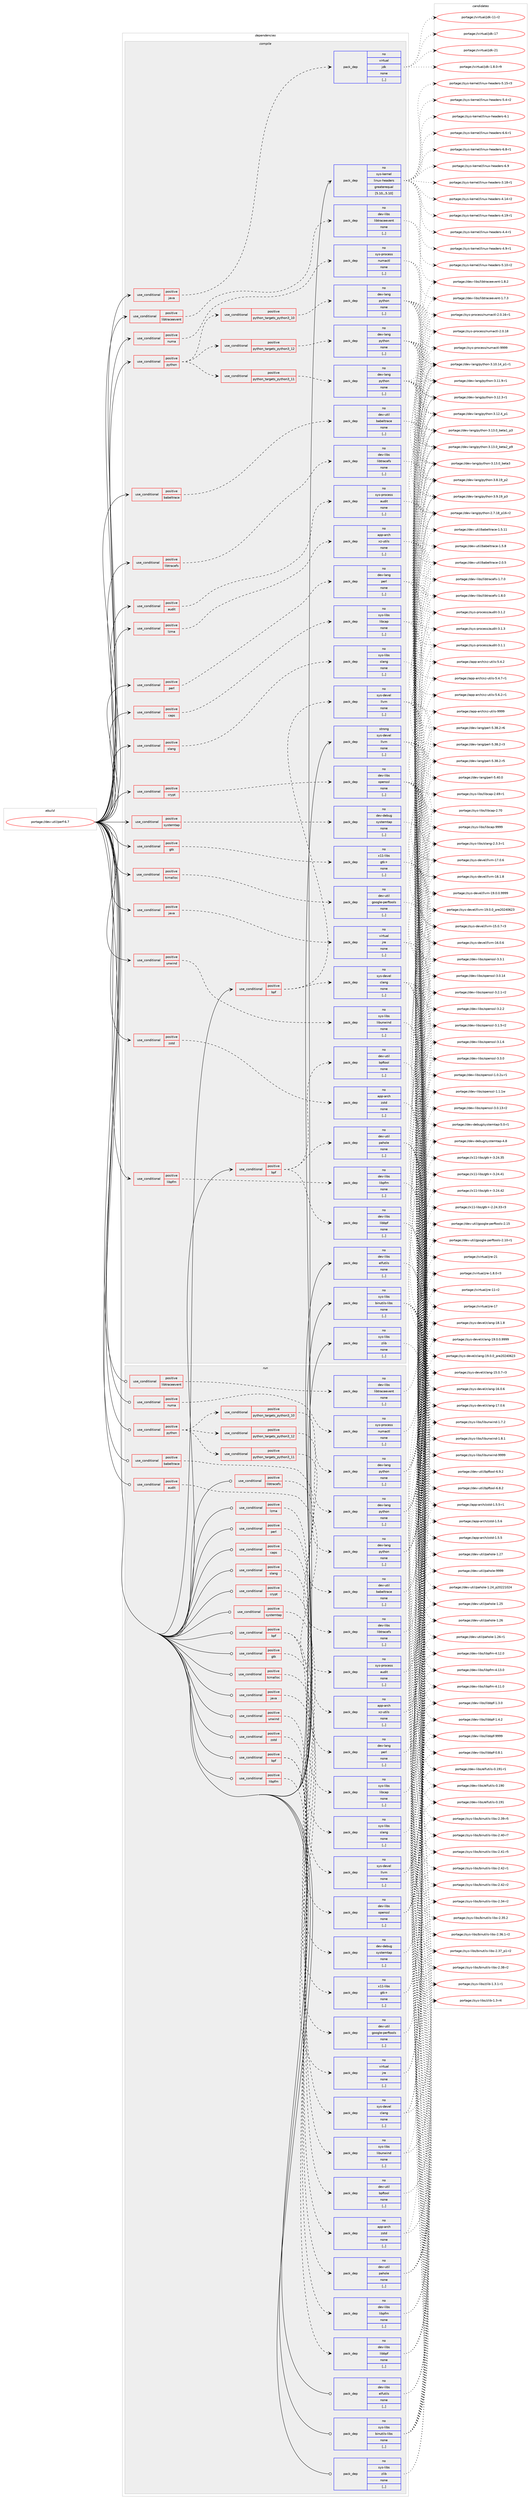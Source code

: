 digraph prolog {

# *************
# Graph options
# *************

newrank=true;
concentrate=true;
compound=true;
graph [rankdir=LR,fontname=Helvetica,fontsize=10,ranksep=1.5];#, ranksep=2.5, nodesep=0.2];
edge  [arrowhead=vee];
node  [fontname=Helvetica,fontsize=10];

# **********
# The ebuild
# **********

subgraph cluster_leftcol {
color=gray;
rank=same;
label=<<i>ebuild</i>>;
id [label="portage://dev-util/perf-6.7", color=red, width=4, href="../dev-util/perf-6.7.svg"];
}

# ****************
# The dependencies
# ****************

subgraph cluster_midcol {
color=gray;
label=<<i>dependencies</i>>;
subgraph cluster_compile {
fillcolor="#eeeeee";
style=filled;
label=<<i>compile</i>>;
subgraph cond59918 {
dependency213565 [label=<<TABLE BORDER="0" CELLBORDER="1" CELLSPACING="0" CELLPADDING="4"><TR><TD ROWSPAN="3" CELLPADDING="10">use_conditional</TD></TR><TR><TD>positive</TD></TR><TR><TD>audit</TD></TR></TABLE>>, shape=none, color=red];
subgraph pack152226 {
dependency213566 [label=<<TABLE BORDER="0" CELLBORDER="1" CELLSPACING="0" CELLPADDING="4" WIDTH="220"><TR><TD ROWSPAN="6" CELLPADDING="30">pack_dep</TD></TR><TR><TD WIDTH="110">no</TD></TR><TR><TD>sys-process</TD></TR><TR><TD>audit</TD></TR><TR><TD>none</TD></TR><TR><TD>[,,]</TD></TR></TABLE>>, shape=none, color=blue];
}
dependency213565:e -> dependency213566:w [weight=20,style="dashed",arrowhead="vee"];
}
id:e -> dependency213565:w [weight=20,style="solid",arrowhead="vee"];
subgraph cond59919 {
dependency213567 [label=<<TABLE BORDER="0" CELLBORDER="1" CELLSPACING="0" CELLPADDING="4"><TR><TD ROWSPAN="3" CELLPADDING="10">use_conditional</TD></TR><TR><TD>positive</TD></TR><TR><TD>babeltrace</TD></TR></TABLE>>, shape=none, color=red];
subgraph pack152227 {
dependency213568 [label=<<TABLE BORDER="0" CELLBORDER="1" CELLSPACING="0" CELLPADDING="4" WIDTH="220"><TR><TD ROWSPAN="6" CELLPADDING="30">pack_dep</TD></TR><TR><TD WIDTH="110">no</TD></TR><TR><TD>dev-util</TD></TR><TR><TD>babeltrace</TD></TR><TR><TD>none</TD></TR><TR><TD>[,,]</TD></TR></TABLE>>, shape=none, color=blue];
}
dependency213567:e -> dependency213568:w [weight=20,style="dashed",arrowhead="vee"];
}
id:e -> dependency213567:w [weight=20,style="solid",arrowhead="vee"];
subgraph cond59920 {
dependency213569 [label=<<TABLE BORDER="0" CELLBORDER="1" CELLSPACING="0" CELLPADDING="4"><TR><TD ROWSPAN="3" CELLPADDING="10">use_conditional</TD></TR><TR><TD>positive</TD></TR><TR><TD>bpf</TD></TR></TABLE>>, shape=none, color=red];
subgraph pack152228 {
dependency213570 [label=<<TABLE BORDER="0" CELLBORDER="1" CELLSPACING="0" CELLPADDING="4" WIDTH="220"><TR><TD ROWSPAN="6" CELLPADDING="30">pack_dep</TD></TR><TR><TD WIDTH="110">no</TD></TR><TR><TD>dev-libs</TD></TR><TR><TD>libbpf</TD></TR><TR><TD>none</TD></TR><TR><TD>[,,]</TD></TR></TABLE>>, shape=none, color=blue];
}
dependency213569:e -> dependency213570:w [weight=20,style="dashed",arrowhead="vee"];
subgraph pack152229 {
dependency213571 [label=<<TABLE BORDER="0" CELLBORDER="1" CELLSPACING="0" CELLPADDING="4" WIDTH="220"><TR><TD ROWSPAN="6" CELLPADDING="30">pack_dep</TD></TR><TR><TD WIDTH="110">no</TD></TR><TR><TD>dev-util</TD></TR><TR><TD>bpftool</TD></TR><TR><TD>none</TD></TR><TR><TD>[,,]</TD></TR></TABLE>>, shape=none, color=blue];
}
dependency213569:e -> dependency213571:w [weight=20,style="dashed",arrowhead="vee"];
subgraph pack152230 {
dependency213572 [label=<<TABLE BORDER="0" CELLBORDER="1" CELLSPACING="0" CELLPADDING="4" WIDTH="220"><TR><TD ROWSPAN="6" CELLPADDING="30">pack_dep</TD></TR><TR><TD WIDTH="110">no</TD></TR><TR><TD>dev-util</TD></TR><TR><TD>pahole</TD></TR><TR><TD>none</TD></TR><TR><TD>[,,]</TD></TR></TABLE>>, shape=none, color=blue];
}
dependency213569:e -> dependency213572:w [weight=20,style="dashed",arrowhead="vee"];
}
id:e -> dependency213569:w [weight=20,style="solid",arrowhead="vee"];
subgraph cond59921 {
dependency213573 [label=<<TABLE BORDER="0" CELLBORDER="1" CELLSPACING="0" CELLPADDING="4"><TR><TD ROWSPAN="3" CELLPADDING="10">use_conditional</TD></TR><TR><TD>positive</TD></TR><TR><TD>bpf</TD></TR></TABLE>>, shape=none, color=red];
subgraph pack152231 {
dependency213574 [label=<<TABLE BORDER="0" CELLBORDER="1" CELLSPACING="0" CELLPADDING="4" WIDTH="220"><TR><TD ROWSPAN="6" CELLPADDING="30">pack_dep</TD></TR><TR><TD WIDTH="110">no</TD></TR><TR><TD>sys-devel</TD></TR><TR><TD>clang</TD></TR><TR><TD>none</TD></TR><TR><TD>[,,]</TD></TR></TABLE>>, shape=none, color=blue];
}
dependency213573:e -> dependency213574:w [weight=20,style="dashed",arrowhead="vee"];
subgraph pack152232 {
dependency213575 [label=<<TABLE BORDER="0" CELLBORDER="1" CELLSPACING="0" CELLPADDING="4" WIDTH="220"><TR><TD ROWSPAN="6" CELLPADDING="30">pack_dep</TD></TR><TR><TD WIDTH="110">no</TD></TR><TR><TD>sys-devel</TD></TR><TR><TD>llvm</TD></TR><TR><TD>none</TD></TR><TR><TD>[,,]</TD></TR></TABLE>>, shape=none, color=blue];
}
dependency213573:e -> dependency213575:w [weight=20,style="dashed",arrowhead="vee"];
}
id:e -> dependency213573:w [weight=20,style="solid",arrowhead="vee"];
subgraph cond59922 {
dependency213576 [label=<<TABLE BORDER="0" CELLBORDER="1" CELLSPACING="0" CELLPADDING="4"><TR><TD ROWSPAN="3" CELLPADDING="10">use_conditional</TD></TR><TR><TD>positive</TD></TR><TR><TD>caps</TD></TR></TABLE>>, shape=none, color=red];
subgraph pack152233 {
dependency213577 [label=<<TABLE BORDER="0" CELLBORDER="1" CELLSPACING="0" CELLPADDING="4" WIDTH="220"><TR><TD ROWSPAN="6" CELLPADDING="30">pack_dep</TD></TR><TR><TD WIDTH="110">no</TD></TR><TR><TD>sys-libs</TD></TR><TR><TD>libcap</TD></TR><TR><TD>none</TD></TR><TR><TD>[,,]</TD></TR></TABLE>>, shape=none, color=blue];
}
dependency213576:e -> dependency213577:w [weight=20,style="dashed",arrowhead="vee"];
}
id:e -> dependency213576:w [weight=20,style="solid",arrowhead="vee"];
subgraph cond59923 {
dependency213578 [label=<<TABLE BORDER="0" CELLBORDER="1" CELLSPACING="0" CELLPADDING="4"><TR><TD ROWSPAN="3" CELLPADDING="10">use_conditional</TD></TR><TR><TD>positive</TD></TR><TR><TD>crypt</TD></TR></TABLE>>, shape=none, color=red];
subgraph pack152234 {
dependency213579 [label=<<TABLE BORDER="0" CELLBORDER="1" CELLSPACING="0" CELLPADDING="4" WIDTH="220"><TR><TD ROWSPAN="6" CELLPADDING="30">pack_dep</TD></TR><TR><TD WIDTH="110">no</TD></TR><TR><TD>dev-libs</TD></TR><TR><TD>openssl</TD></TR><TR><TD>none</TD></TR><TR><TD>[,,]</TD></TR></TABLE>>, shape=none, color=blue];
}
dependency213578:e -> dependency213579:w [weight=20,style="dashed",arrowhead="vee"];
}
id:e -> dependency213578:w [weight=20,style="solid",arrowhead="vee"];
subgraph cond59924 {
dependency213580 [label=<<TABLE BORDER="0" CELLBORDER="1" CELLSPACING="0" CELLPADDING="4"><TR><TD ROWSPAN="3" CELLPADDING="10">use_conditional</TD></TR><TR><TD>positive</TD></TR><TR><TD>gtk</TD></TR></TABLE>>, shape=none, color=red];
subgraph pack152235 {
dependency213581 [label=<<TABLE BORDER="0" CELLBORDER="1" CELLSPACING="0" CELLPADDING="4" WIDTH="220"><TR><TD ROWSPAN="6" CELLPADDING="30">pack_dep</TD></TR><TR><TD WIDTH="110">no</TD></TR><TR><TD>x11-libs</TD></TR><TR><TD>gtk+</TD></TR><TR><TD>none</TD></TR><TR><TD>[,,]</TD></TR></TABLE>>, shape=none, color=blue];
}
dependency213580:e -> dependency213581:w [weight=20,style="dashed",arrowhead="vee"];
}
id:e -> dependency213580:w [weight=20,style="solid",arrowhead="vee"];
subgraph cond59925 {
dependency213582 [label=<<TABLE BORDER="0" CELLBORDER="1" CELLSPACING="0" CELLPADDING="4"><TR><TD ROWSPAN="3" CELLPADDING="10">use_conditional</TD></TR><TR><TD>positive</TD></TR><TR><TD>java</TD></TR></TABLE>>, shape=none, color=red];
subgraph pack152236 {
dependency213583 [label=<<TABLE BORDER="0" CELLBORDER="1" CELLSPACING="0" CELLPADDING="4" WIDTH="220"><TR><TD ROWSPAN="6" CELLPADDING="30">pack_dep</TD></TR><TR><TD WIDTH="110">no</TD></TR><TR><TD>virtual</TD></TR><TR><TD>jdk</TD></TR><TR><TD>none</TD></TR><TR><TD>[,,]</TD></TR></TABLE>>, shape=none, color=blue];
}
dependency213582:e -> dependency213583:w [weight=20,style="dashed",arrowhead="vee"];
}
id:e -> dependency213582:w [weight=20,style="solid",arrowhead="vee"];
subgraph cond59926 {
dependency213584 [label=<<TABLE BORDER="0" CELLBORDER="1" CELLSPACING="0" CELLPADDING="4"><TR><TD ROWSPAN="3" CELLPADDING="10">use_conditional</TD></TR><TR><TD>positive</TD></TR><TR><TD>java</TD></TR></TABLE>>, shape=none, color=red];
subgraph pack152237 {
dependency213585 [label=<<TABLE BORDER="0" CELLBORDER="1" CELLSPACING="0" CELLPADDING="4" WIDTH="220"><TR><TD ROWSPAN="6" CELLPADDING="30">pack_dep</TD></TR><TR><TD WIDTH="110">no</TD></TR><TR><TD>virtual</TD></TR><TR><TD>jre</TD></TR><TR><TD>none</TD></TR><TR><TD>[,,]</TD></TR></TABLE>>, shape=none, color=blue];
}
dependency213584:e -> dependency213585:w [weight=20,style="dashed",arrowhead="vee"];
}
id:e -> dependency213584:w [weight=20,style="solid",arrowhead="vee"];
subgraph cond59927 {
dependency213586 [label=<<TABLE BORDER="0" CELLBORDER="1" CELLSPACING="0" CELLPADDING="4"><TR><TD ROWSPAN="3" CELLPADDING="10">use_conditional</TD></TR><TR><TD>positive</TD></TR><TR><TD>libpfm</TD></TR></TABLE>>, shape=none, color=red];
subgraph pack152238 {
dependency213587 [label=<<TABLE BORDER="0" CELLBORDER="1" CELLSPACING="0" CELLPADDING="4" WIDTH="220"><TR><TD ROWSPAN="6" CELLPADDING="30">pack_dep</TD></TR><TR><TD WIDTH="110">no</TD></TR><TR><TD>dev-libs</TD></TR><TR><TD>libpfm</TD></TR><TR><TD>none</TD></TR><TR><TD>[,,]</TD></TR></TABLE>>, shape=none, color=blue];
}
dependency213586:e -> dependency213587:w [weight=20,style="dashed",arrowhead="vee"];
}
id:e -> dependency213586:w [weight=20,style="solid",arrowhead="vee"];
subgraph cond59928 {
dependency213588 [label=<<TABLE BORDER="0" CELLBORDER="1" CELLSPACING="0" CELLPADDING="4"><TR><TD ROWSPAN="3" CELLPADDING="10">use_conditional</TD></TR><TR><TD>positive</TD></TR><TR><TD>libtraceevent</TD></TR></TABLE>>, shape=none, color=red];
subgraph pack152239 {
dependency213589 [label=<<TABLE BORDER="0" CELLBORDER="1" CELLSPACING="0" CELLPADDING="4" WIDTH="220"><TR><TD ROWSPAN="6" CELLPADDING="30">pack_dep</TD></TR><TR><TD WIDTH="110">no</TD></TR><TR><TD>dev-libs</TD></TR><TR><TD>libtraceevent</TD></TR><TR><TD>none</TD></TR><TR><TD>[,,]</TD></TR></TABLE>>, shape=none, color=blue];
}
dependency213588:e -> dependency213589:w [weight=20,style="dashed",arrowhead="vee"];
}
id:e -> dependency213588:w [weight=20,style="solid",arrowhead="vee"];
subgraph cond59929 {
dependency213590 [label=<<TABLE BORDER="0" CELLBORDER="1" CELLSPACING="0" CELLPADDING="4"><TR><TD ROWSPAN="3" CELLPADDING="10">use_conditional</TD></TR><TR><TD>positive</TD></TR><TR><TD>libtracefs</TD></TR></TABLE>>, shape=none, color=red];
subgraph pack152240 {
dependency213591 [label=<<TABLE BORDER="0" CELLBORDER="1" CELLSPACING="0" CELLPADDING="4" WIDTH="220"><TR><TD ROWSPAN="6" CELLPADDING="30">pack_dep</TD></TR><TR><TD WIDTH="110">no</TD></TR><TR><TD>dev-libs</TD></TR><TR><TD>libtracefs</TD></TR><TR><TD>none</TD></TR><TR><TD>[,,]</TD></TR></TABLE>>, shape=none, color=blue];
}
dependency213590:e -> dependency213591:w [weight=20,style="dashed",arrowhead="vee"];
}
id:e -> dependency213590:w [weight=20,style="solid",arrowhead="vee"];
subgraph cond59930 {
dependency213592 [label=<<TABLE BORDER="0" CELLBORDER="1" CELLSPACING="0" CELLPADDING="4"><TR><TD ROWSPAN="3" CELLPADDING="10">use_conditional</TD></TR><TR><TD>positive</TD></TR><TR><TD>lzma</TD></TR></TABLE>>, shape=none, color=red];
subgraph pack152241 {
dependency213593 [label=<<TABLE BORDER="0" CELLBORDER="1" CELLSPACING="0" CELLPADDING="4" WIDTH="220"><TR><TD ROWSPAN="6" CELLPADDING="30">pack_dep</TD></TR><TR><TD WIDTH="110">no</TD></TR><TR><TD>app-arch</TD></TR><TR><TD>xz-utils</TD></TR><TR><TD>none</TD></TR><TR><TD>[,,]</TD></TR></TABLE>>, shape=none, color=blue];
}
dependency213592:e -> dependency213593:w [weight=20,style="dashed",arrowhead="vee"];
}
id:e -> dependency213592:w [weight=20,style="solid",arrowhead="vee"];
subgraph cond59931 {
dependency213594 [label=<<TABLE BORDER="0" CELLBORDER="1" CELLSPACING="0" CELLPADDING="4"><TR><TD ROWSPAN="3" CELLPADDING="10">use_conditional</TD></TR><TR><TD>positive</TD></TR><TR><TD>numa</TD></TR></TABLE>>, shape=none, color=red];
subgraph pack152242 {
dependency213595 [label=<<TABLE BORDER="0" CELLBORDER="1" CELLSPACING="0" CELLPADDING="4" WIDTH="220"><TR><TD ROWSPAN="6" CELLPADDING="30">pack_dep</TD></TR><TR><TD WIDTH="110">no</TD></TR><TR><TD>sys-process</TD></TR><TR><TD>numactl</TD></TR><TR><TD>none</TD></TR><TR><TD>[,,]</TD></TR></TABLE>>, shape=none, color=blue];
}
dependency213594:e -> dependency213595:w [weight=20,style="dashed",arrowhead="vee"];
}
id:e -> dependency213594:w [weight=20,style="solid",arrowhead="vee"];
subgraph cond59932 {
dependency213596 [label=<<TABLE BORDER="0" CELLBORDER="1" CELLSPACING="0" CELLPADDING="4"><TR><TD ROWSPAN="3" CELLPADDING="10">use_conditional</TD></TR><TR><TD>positive</TD></TR><TR><TD>perl</TD></TR></TABLE>>, shape=none, color=red];
subgraph pack152243 {
dependency213597 [label=<<TABLE BORDER="0" CELLBORDER="1" CELLSPACING="0" CELLPADDING="4" WIDTH="220"><TR><TD ROWSPAN="6" CELLPADDING="30">pack_dep</TD></TR><TR><TD WIDTH="110">no</TD></TR><TR><TD>dev-lang</TD></TR><TR><TD>perl</TD></TR><TR><TD>none</TD></TR><TR><TD>[,,]</TD></TR></TABLE>>, shape=none, color=blue];
}
dependency213596:e -> dependency213597:w [weight=20,style="dashed",arrowhead="vee"];
}
id:e -> dependency213596:w [weight=20,style="solid",arrowhead="vee"];
subgraph cond59933 {
dependency213598 [label=<<TABLE BORDER="0" CELLBORDER="1" CELLSPACING="0" CELLPADDING="4"><TR><TD ROWSPAN="3" CELLPADDING="10">use_conditional</TD></TR><TR><TD>positive</TD></TR><TR><TD>python</TD></TR></TABLE>>, shape=none, color=red];
subgraph cond59934 {
dependency213599 [label=<<TABLE BORDER="0" CELLBORDER="1" CELLSPACING="0" CELLPADDING="4"><TR><TD ROWSPAN="3" CELLPADDING="10">use_conditional</TD></TR><TR><TD>positive</TD></TR><TR><TD>python_targets_python3_10</TD></TR></TABLE>>, shape=none, color=red];
subgraph pack152244 {
dependency213600 [label=<<TABLE BORDER="0" CELLBORDER="1" CELLSPACING="0" CELLPADDING="4" WIDTH="220"><TR><TD ROWSPAN="6" CELLPADDING="30">pack_dep</TD></TR><TR><TD WIDTH="110">no</TD></TR><TR><TD>dev-lang</TD></TR><TR><TD>python</TD></TR><TR><TD>none</TD></TR><TR><TD>[,,]</TD></TR></TABLE>>, shape=none, color=blue];
}
dependency213599:e -> dependency213600:w [weight=20,style="dashed",arrowhead="vee"];
}
dependency213598:e -> dependency213599:w [weight=20,style="dashed",arrowhead="vee"];
subgraph cond59935 {
dependency213601 [label=<<TABLE BORDER="0" CELLBORDER="1" CELLSPACING="0" CELLPADDING="4"><TR><TD ROWSPAN="3" CELLPADDING="10">use_conditional</TD></TR><TR><TD>positive</TD></TR><TR><TD>python_targets_python3_11</TD></TR></TABLE>>, shape=none, color=red];
subgraph pack152245 {
dependency213602 [label=<<TABLE BORDER="0" CELLBORDER="1" CELLSPACING="0" CELLPADDING="4" WIDTH="220"><TR><TD ROWSPAN="6" CELLPADDING="30">pack_dep</TD></TR><TR><TD WIDTH="110">no</TD></TR><TR><TD>dev-lang</TD></TR><TR><TD>python</TD></TR><TR><TD>none</TD></TR><TR><TD>[,,]</TD></TR></TABLE>>, shape=none, color=blue];
}
dependency213601:e -> dependency213602:w [weight=20,style="dashed",arrowhead="vee"];
}
dependency213598:e -> dependency213601:w [weight=20,style="dashed",arrowhead="vee"];
subgraph cond59936 {
dependency213603 [label=<<TABLE BORDER="0" CELLBORDER="1" CELLSPACING="0" CELLPADDING="4"><TR><TD ROWSPAN="3" CELLPADDING="10">use_conditional</TD></TR><TR><TD>positive</TD></TR><TR><TD>python_targets_python3_12</TD></TR></TABLE>>, shape=none, color=red];
subgraph pack152246 {
dependency213604 [label=<<TABLE BORDER="0" CELLBORDER="1" CELLSPACING="0" CELLPADDING="4" WIDTH="220"><TR><TD ROWSPAN="6" CELLPADDING="30">pack_dep</TD></TR><TR><TD WIDTH="110">no</TD></TR><TR><TD>dev-lang</TD></TR><TR><TD>python</TD></TR><TR><TD>none</TD></TR><TR><TD>[,,]</TD></TR></TABLE>>, shape=none, color=blue];
}
dependency213603:e -> dependency213604:w [weight=20,style="dashed",arrowhead="vee"];
}
dependency213598:e -> dependency213603:w [weight=20,style="dashed",arrowhead="vee"];
}
id:e -> dependency213598:w [weight=20,style="solid",arrowhead="vee"];
subgraph cond59937 {
dependency213605 [label=<<TABLE BORDER="0" CELLBORDER="1" CELLSPACING="0" CELLPADDING="4"><TR><TD ROWSPAN="3" CELLPADDING="10">use_conditional</TD></TR><TR><TD>positive</TD></TR><TR><TD>slang</TD></TR></TABLE>>, shape=none, color=red];
subgraph pack152247 {
dependency213606 [label=<<TABLE BORDER="0" CELLBORDER="1" CELLSPACING="0" CELLPADDING="4" WIDTH="220"><TR><TD ROWSPAN="6" CELLPADDING="30">pack_dep</TD></TR><TR><TD WIDTH="110">no</TD></TR><TR><TD>sys-libs</TD></TR><TR><TD>slang</TD></TR><TR><TD>none</TD></TR><TR><TD>[,,]</TD></TR></TABLE>>, shape=none, color=blue];
}
dependency213605:e -> dependency213606:w [weight=20,style="dashed",arrowhead="vee"];
}
id:e -> dependency213605:w [weight=20,style="solid",arrowhead="vee"];
subgraph cond59938 {
dependency213607 [label=<<TABLE BORDER="0" CELLBORDER="1" CELLSPACING="0" CELLPADDING="4"><TR><TD ROWSPAN="3" CELLPADDING="10">use_conditional</TD></TR><TR><TD>positive</TD></TR><TR><TD>systemtap</TD></TR></TABLE>>, shape=none, color=red];
subgraph pack152248 {
dependency213608 [label=<<TABLE BORDER="0" CELLBORDER="1" CELLSPACING="0" CELLPADDING="4" WIDTH="220"><TR><TD ROWSPAN="6" CELLPADDING="30">pack_dep</TD></TR><TR><TD WIDTH="110">no</TD></TR><TR><TD>dev-debug</TD></TR><TR><TD>systemtap</TD></TR><TR><TD>none</TD></TR><TR><TD>[,,]</TD></TR></TABLE>>, shape=none, color=blue];
}
dependency213607:e -> dependency213608:w [weight=20,style="dashed",arrowhead="vee"];
}
id:e -> dependency213607:w [weight=20,style="solid",arrowhead="vee"];
subgraph cond59939 {
dependency213609 [label=<<TABLE BORDER="0" CELLBORDER="1" CELLSPACING="0" CELLPADDING="4"><TR><TD ROWSPAN="3" CELLPADDING="10">use_conditional</TD></TR><TR><TD>positive</TD></TR><TR><TD>tcmalloc</TD></TR></TABLE>>, shape=none, color=red];
subgraph pack152249 {
dependency213610 [label=<<TABLE BORDER="0" CELLBORDER="1" CELLSPACING="0" CELLPADDING="4" WIDTH="220"><TR><TD ROWSPAN="6" CELLPADDING="30">pack_dep</TD></TR><TR><TD WIDTH="110">no</TD></TR><TR><TD>dev-util</TD></TR><TR><TD>google-perftools</TD></TR><TR><TD>none</TD></TR><TR><TD>[,,]</TD></TR></TABLE>>, shape=none, color=blue];
}
dependency213609:e -> dependency213610:w [weight=20,style="dashed",arrowhead="vee"];
}
id:e -> dependency213609:w [weight=20,style="solid",arrowhead="vee"];
subgraph cond59940 {
dependency213611 [label=<<TABLE BORDER="0" CELLBORDER="1" CELLSPACING="0" CELLPADDING="4"><TR><TD ROWSPAN="3" CELLPADDING="10">use_conditional</TD></TR><TR><TD>positive</TD></TR><TR><TD>unwind</TD></TR></TABLE>>, shape=none, color=red];
subgraph pack152250 {
dependency213612 [label=<<TABLE BORDER="0" CELLBORDER="1" CELLSPACING="0" CELLPADDING="4" WIDTH="220"><TR><TD ROWSPAN="6" CELLPADDING="30">pack_dep</TD></TR><TR><TD WIDTH="110">no</TD></TR><TR><TD>sys-libs</TD></TR><TR><TD>libunwind</TD></TR><TR><TD>none</TD></TR><TR><TD>[,,]</TD></TR></TABLE>>, shape=none, color=blue];
}
dependency213611:e -> dependency213612:w [weight=20,style="dashed",arrowhead="vee"];
}
id:e -> dependency213611:w [weight=20,style="solid",arrowhead="vee"];
subgraph cond59941 {
dependency213613 [label=<<TABLE BORDER="0" CELLBORDER="1" CELLSPACING="0" CELLPADDING="4"><TR><TD ROWSPAN="3" CELLPADDING="10">use_conditional</TD></TR><TR><TD>positive</TD></TR><TR><TD>zstd</TD></TR></TABLE>>, shape=none, color=red];
subgraph pack152251 {
dependency213614 [label=<<TABLE BORDER="0" CELLBORDER="1" CELLSPACING="0" CELLPADDING="4" WIDTH="220"><TR><TD ROWSPAN="6" CELLPADDING="30">pack_dep</TD></TR><TR><TD WIDTH="110">no</TD></TR><TR><TD>app-arch</TD></TR><TR><TD>zstd</TD></TR><TR><TD>none</TD></TR><TR><TD>[,,]</TD></TR></TABLE>>, shape=none, color=blue];
}
dependency213613:e -> dependency213614:w [weight=20,style="dashed",arrowhead="vee"];
}
id:e -> dependency213613:w [weight=20,style="solid",arrowhead="vee"];
subgraph pack152252 {
dependency213615 [label=<<TABLE BORDER="0" CELLBORDER="1" CELLSPACING="0" CELLPADDING="4" WIDTH="220"><TR><TD ROWSPAN="6" CELLPADDING="30">pack_dep</TD></TR><TR><TD WIDTH="110">no</TD></TR><TR><TD>dev-libs</TD></TR><TR><TD>elfutils</TD></TR><TR><TD>none</TD></TR><TR><TD>[,,]</TD></TR></TABLE>>, shape=none, color=blue];
}
id:e -> dependency213615:w [weight=20,style="solid",arrowhead="vee"];
subgraph pack152253 {
dependency213616 [label=<<TABLE BORDER="0" CELLBORDER="1" CELLSPACING="0" CELLPADDING="4" WIDTH="220"><TR><TD ROWSPAN="6" CELLPADDING="30">pack_dep</TD></TR><TR><TD WIDTH="110">no</TD></TR><TR><TD>sys-kernel</TD></TR><TR><TD>linux-headers</TD></TR><TR><TD>greaterequal</TD></TR><TR><TD>[5.10,,,5.10]</TD></TR></TABLE>>, shape=none, color=blue];
}
id:e -> dependency213616:w [weight=20,style="solid",arrowhead="vee"];
subgraph pack152254 {
dependency213617 [label=<<TABLE BORDER="0" CELLBORDER="1" CELLSPACING="0" CELLPADDING="4" WIDTH="220"><TR><TD ROWSPAN="6" CELLPADDING="30">pack_dep</TD></TR><TR><TD WIDTH="110">no</TD></TR><TR><TD>sys-libs</TD></TR><TR><TD>binutils-libs</TD></TR><TR><TD>none</TD></TR><TR><TD>[,,]</TD></TR></TABLE>>, shape=none, color=blue];
}
id:e -> dependency213617:w [weight=20,style="solid",arrowhead="vee"];
subgraph pack152255 {
dependency213618 [label=<<TABLE BORDER="0" CELLBORDER="1" CELLSPACING="0" CELLPADDING="4" WIDTH="220"><TR><TD ROWSPAN="6" CELLPADDING="30">pack_dep</TD></TR><TR><TD WIDTH="110">no</TD></TR><TR><TD>sys-libs</TD></TR><TR><TD>zlib</TD></TR><TR><TD>none</TD></TR><TR><TD>[,,]</TD></TR></TABLE>>, shape=none, color=blue];
}
id:e -> dependency213618:w [weight=20,style="solid",arrowhead="vee"];
subgraph pack152256 {
dependency213619 [label=<<TABLE BORDER="0" CELLBORDER="1" CELLSPACING="0" CELLPADDING="4" WIDTH="220"><TR><TD ROWSPAN="6" CELLPADDING="30">pack_dep</TD></TR><TR><TD WIDTH="110">strong</TD></TR><TR><TD>sys-devel</TD></TR><TR><TD>llvm</TD></TR><TR><TD>none</TD></TR><TR><TD>[,,]</TD></TR></TABLE>>, shape=none, color=blue];
}
id:e -> dependency213619:w [weight=20,style="solid",arrowhead="vee"];
}
subgraph cluster_compileandrun {
fillcolor="#eeeeee";
style=filled;
label=<<i>compile and run</i>>;
}
subgraph cluster_run {
fillcolor="#eeeeee";
style=filled;
label=<<i>run</i>>;
subgraph cond59942 {
dependency213620 [label=<<TABLE BORDER="0" CELLBORDER="1" CELLSPACING="0" CELLPADDING="4"><TR><TD ROWSPAN="3" CELLPADDING="10">use_conditional</TD></TR><TR><TD>positive</TD></TR><TR><TD>audit</TD></TR></TABLE>>, shape=none, color=red];
subgraph pack152257 {
dependency213621 [label=<<TABLE BORDER="0" CELLBORDER="1" CELLSPACING="0" CELLPADDING="4" WIDTH="220"><TR><TD ROWSPAN="6" CELLPADDING="30">pack_dep</TD></TR><TR><TD WIDTH="110">no</TD></TR><TR><TD>sys-process</TD></TR><TR><TD>audit</TD></TR><TR><TD>none</TD></TR><TR><TD>[,,]</TD></TR></TABLE>>, shape=none, color=blue];
}
dependency213620:e -> dependency213621:w [weight=20,style="dashed",arrowhead="vee"];
}
id:e -> dependency213620:w [weight=20,style="solid",arrowhead="odot"];
subgraph cond59943 {
dependency213622 [label=<<TABLE BORDER="0" CELLBORDER="1" CELLSPACING="0" CELLPADDING="4"><TR><TD ROWSPAN="3" CELLPADDING="10">use_conditional</TD></TR><TR><TD>positive</TD></TR><TR><TD>babeltrace</TD></TR></TABLE>>, shape=none, color=red];
subgraph pack152258 {
dependency213623 [label=<<TABLE BORDER="0" CELLBORDER="1" CELLSPACING="0" CELLPADDING="4" WIDTH="220"><TR><TD ROWSPAN="6" CELLPADDING="30">pack_dep</TD></TR><TR><TD WIDTH="110">no</TD></TR><TR><TD>dev-util</TD></TR><TR><TD>babeltrace</TD></TR><TR><TD>none</TD></TR><TR><TD>[,,]</TD></TR></TABLE>>, shape=none, color=blue];
}
dependency213622:e -> dependency213623:w [weight=20,style="dashed",arrowhead="vee"];
}
id:e -> dependency213622:w [weight=20,style="solid",arrowhead="odot"];
subgraph cond59944 {
dependency213624 [label=<<TABLE BORDER="0" CELLBORDER="1" CELLSPACING="0" CELLPADDING="4"><TR><TD ROWSPAN="3" CELLPADDING="10">use_conditional</TD></TR><TR><TD>positive</TD></TR><TR><TD>bpf</TD></TR></TABLE>>, shape=none, color=red];
subgraph pack152259 {
dependency213625 [label=<<TABLE BORDER="0" CELLBORDER="1" CELLSPACING="0" CELLPADDING="4" WIDTH="220"><TR><TD ROWSPAN="6" CELLPADDING="30">pack_dep</TD></TR><TR><TD WIDTH="110">no</TD></TR><TR><TD>dev-libs</TD></TR><TR><TD>libbpf</TD></TR><TR><TD>none</TD></TR><TR><TD>[,,]</TD></TR></TABLE>>, shape=none, color=blue];
}
dependency213624:e -> dependency213625:w [weight=20,style="dashed",arrowhead="vee"];
subgraph pack152260 {
dependency213626 [label=<<TABLE BORDER="0" CELLBORDER="1" CELLSPACING="0" CELLPADDING="4" WIDTH="220"><TR><TD ROWSPAN="6" CELLPADDING="30">pack_dep</TD></TR><TR><TD WIDTH="110">no</TD></TR><TR><TD>dev-util</TD></TR><TR><TD>bpftool</TD></TR><TR><TD>none</TD></TR><TR><TD>[,,]</TD></TR></TABLE>>, shape=none, color=blue];
}
dependency213624:e -> dependency213626:w [weight=20,style="dashed",arrowhead="vee"];
subgraph pack152261 {
dependency213627 [label=<<TABLE BORDER="0" CELLBORDER="1" CELLSPACING="0" CELLPADDING="4" WIDTH="220"><TR><TD ROWSPAN="6" CELLPADDING="30">pack_dep</TD></TR><TR><TD WIDTH="110">no</TD></TR><TR><TD>dev-util</TD></TR><TR><TD>pahole</TD></TR><TR><TD>none</TD></TR><TR><TD>[,,]</TD></TR></TABLE>>, shape=none, color=blue];
}
dependency213624:e -> dependency213627:w [weight=20,style="dashed",arrowhead="vee"];
}
id:e -> dependency213624:w [weight=20,style="solid",arrowhead="odot"];
subgraph cond59945 {
dependency213628 [label=<<TABLE BORDER="0" CELLBORDER="1" CELLSPACING="0" CELLPADDING="4"><TR><TD ROWSPAN="3" CELLPADDING="10">use_conditional</TD></TR><TR><TD>positive</TD></TR><TR><TD>bpf</TD></TR></TABLE>>, shape=none, color=red];
subgraph pack152262 {
dependency213629 [label=<<TABLE BORDER="0" CELLBORDER="1" CELLSPACING="0" CELLPADDING="4" WIDTH="220"><TR><TD ROWSPAN="6" CELLPADDING="30">pack_dep</TD></TR><TR><TD WIDTH="110">no</TD></TR><TR><TD>sys-devel</TD></TR><TR><TD>clang</TD></TR><TR><TD>none</TD></TR><TR><TD>[,,]</TD></TR></TABLE>>, shape=none, color=blue];
}
dependency213628:e -> dependency213629:w [weight=20,style="dashed",arrowhead="vee"];
subgraph pack152263 {
dependency213630 [label=<<TABLE BORDER="0" CELLBORDER="1" CELLSPACING="0" CELLPADDING="4" WIDTH="220"><TR><TD ROWSPAN="6" CELLPADDING="30">pack_dep</TD></TR><TR><TD WIDTH="110">no</TD></TR><TR><TD>sys-devel</TD></TR><TR><TD>llvm</TD></TR><TR><TD>none</TD></TR><TR><TD>[,,]</TD></TR></TABLE>>, shape=none, color=blue];
}
dependency213628:e -> dependency213630:w [weight=20,style="dashed",arrowhead="vee"];
}
id:e -> dependency213628:w [weight=20,style="solid",arrowhead="odot"];
subgraph cond59946 {
dependency213631 [label=<<TABLE BORDER="0" CELLBORDER="1" CELLSPACING="0" CELLPADDING="4"><TR><TD ROWSPAN="3" CELLPADDING="10">use_conditional</TD></TR><TR><TD>positive</TD></TR><TR><TD>caps</TD></TR></TABLE>>, shape=none, color=red];
subgraph pack152264 {
dependency213632 [label=<<TABLE BORDER="0" CELLBORDER="1" CELLSPACING="0" CELLPADDING="4" WIDTH="220"><TR><TD ROWSPAN="6" CELLPADDING="30">pack_dep</TD></TR><TR><TD WIDTH="110">no</TD></TR><TR><TD>sys-libs</TD></TR><TR><TD>libcap</TD></TR><TR><TD>none</TD></TR><TR><TD>[,,]</TD></TR></TABLE>>, shape=none, color=blue];
}
dependency213631:e -> dependency213632:w [weight=20,style="dashed",arrowhead="vee"];
}
id:e -> dependency213631:w [weight=20,style="solid",arrowhead="odot"];
subgraph cond59947 {
dependency213633 [label=<<TABLE BORDER="0" CELLBORDER="1" CELLSPACING="0" CELLPADDING="4"><TR><TD ROWSPAN="3" CELLPADDING="10">use_conditional</TD></TR><TR><TD>positive</TD></TR><TR><TD>crypt</TD></TR></TABLE>>, shape=none, color=red];
subgraph pack152265 {
dependency213634 [label=<<TABLE BORDER="0" CELLBORDER="1" CELLSPACING="0" CELLPADDING="4" WIDTH="220"><TR><TD ROWSPAN="6" CELLPADDING="30">pack_dep</TD></TR><TR><TD WIDTH="110">no</TD></TR><TR><TD>dev-libs</TD></TR><TR><TD>openssl</TD></TR><TR><TD>none</TD></TR><TR><TD>[,,]</TD></TR></TABLE>>, shape=none, color=blue];
}
dependency213633:e -> dependency213634:w [weight=20,style="dashed",arrowhead="vee"];
}
id:e -> dependency213633:w [weight=20,style="solid",arrowhead="odot"];
subgraph cond59948 {
dependency213635 [label=<<TABLE BORDER="0" CELLBORDER="1" CELLSPACING="0" CELLPADDING="4"><TR><TD ROWSPAN="3" CELLPADDING="10">use_conditional</TD></TR><TR><TD>positive</TD></TR><TR><TD>gtk</TD></TR></TABLE>>, shape=none, color=red];
subgraph pack152266 {
dependency213636 [label=<<TABLE BORDER="0" CELLBORDER="1" CELLSPACING="0" CELLPADDING="4" WIDTH="220"><TR><TD ROWSPAN="6" CELLPADDING="30">pack_dep</TD></TR><TR><TD WIDTH="110">no</TD></TR><TR><TD>x11-libs</TD></TR><TR><TD>gtk+</TD></TR><TR><TD>none</TD></TR><TR><TD>[,,]</TD></TR></TABLE>>, shape=none, color=blue];
}
dependency213635:e -> dependency213636:w [weight=20,style="dashed",arrowhead="vee"];
}
id:e -> dependency213635:w [weight=20,style="solid",arrowhead="odot"];
subgraph cond59949 {
dependency213637 [label=<<TABLE BORDER="0" CELLBORDER="1" CELLSPACING="0" CELLPADDING="4"><TR><TD ROWSPAN="3" CELLPADDING="10">use_conditional</TD></TR><TR><TD>positive</TD></TR><TR><TD>java</TD></TR></TABLE>>, shape=none, color=red];
subgraph pack152267 {
dependency213638 [label=<<TABLE BORDER="0" CELLBORDER="1" CELLSPACING="0" CELLPADDING="4" WIDTH="220"><TR><TD ROWSPAN="6" CELLPADDING="30">pack_dep</TD></TR><TR><TD WIDTH="110">no</TD></TR><TR><TD>virtual</TD></TR><TR><TD>jre</TD></TR><TR><TD>none</TD></TR><TR><TD>[,,]</TD></TR></TABLE>>, shape=none, color=blue];
}
dependency213637:e -> dependency213638:w [weight=20,style="dashed",arrowhead="vee"];
}
id:e -> dependency213637:w [weight=20,style="solid",arrowhead="odot"];
subgraph cond59950 {
dependency213639 [label=<<TABLE BORDER="0" CELLBORDER="1" CELLSPACING="0" CELLPADDING="4"><TR><TD ROWSPAN="3" CELLPADDING="10">use_conditional</TD></TR><TR><TD>positive</TD></TR><TR><TD>libpfm</TD></TR></TABLE>>, shape=none, color=red];
subgraph pack152268 {
dependency213640 [label=<<TABLE BORDER="0" CELLBORDER="1" CELLSPACING="0" CELLPADDING="4" WIDTH="220"><TR><TD ROWSPAN="6" CELLPADDING="30">pack_dep</TD></TR><TR><TD WIDTH="110">no</TD></TR><TR><TD>dev-libs</TD></TR><TR><TD>libpfm</TD></TR><TR><TD>none</TD></TR><TR><TD>[,,]</TD></TR></TABLE>>, shape=none, color=blue];
}
dependency213639:e -> dependency213640:w [weight=20,style="dashed",arrowhead="vee"];
}
id:e -> dependency213639:w [weight=20,style="solid",arrowhead="odot"];
subgraph cond59951 {
dependency213641 [label=<<TABLE BORDER="0" CELLBORDER="1" CELLSPACING="0" CELLPADDING="4"><TR><TD ROWSPAN="3" CELLPADDING="10">use_conditional</TD></TR><TR><TD>positive</TD></TR><TR><TD>libtraceevent</TD></TR></TABLE>>, shape=none, color=red];
subgraph pack152269 {
dependency213642 [label=<<TABLE BORDER="0" CELLBORDER="1" CELLSPACING="0" CELLPADDING="4" WIDTH="220"><TR><TD ROWSPAN="6" CELLPADDING="30">pack_dep</TD></TR><TR><TD WIDTH="110">no</TD></TR><TR><TD>dev-libs</TD></TR><TR><TD>libtraceevent</TD></TR><TR><TD>none</TD></TR><TR><TD>[,,]</TD></TR></TABLE>>, shape=none, color=blue];
}
dependency213641:e -> dependency213642:w [weight=20,style="dashed",arrowhead="vee"];
}
id:e -> dependency213641:w [weight=20,style="solid",arrowhead="odot"];
subgraph cond59952 {
dependency213643 [label=<<TABLE BORDER="0" CELLBORDER="1" CELLSPACING="0" CELLPADDING="4"><TR><TD ROWSPAN="3" CELLPADDING="10">use_conditional</TD></TR><TR><TD>positive</TD></TR><TR><TD>libtracefs</TD></TR></TABLE>>, shape=none, color=red];
subgraph pack152270 {
dependency213644 [label=<<TABLE BORDER="0" CELLBORDER="1" CELLSPACING="0" CELLPADDING="4" WIDTH="220"><TR><TD ROWSPAN="6" CELLPADDING="30">pack_dep</TD></TR><TR><TD WIDTH="110">no</TD></TR><TR><TD>dev-libs</TD></TR><TR><TD>libtracefs</TD></TR><TR><TD>none</TD></TR><TR><TD>[,,]</TD></TR></TABLE>>, shape=none, color=blue];
}
dependency213643:e -> dependency213644:w [weight=20,style="dashed",arrowhead="vee"];
}
id:e -> dependency213643:w [weight=20,style="solid",arrowhead="odot"];
subgraph cond59953 {
dependency213645 [label=<<TABLE BORDER="0" CELLBORDER="1" CELLSPACING="0" CELLPADDING="4"><TR><TD ROWSPAN="3" CELLPADDING="10">use_conditional</TD></TR><TR><TD>positive</TD></TR><TR><TD>lzma</TD></TR></TABLE>>, shape=none, color=red];
subgraph pack152271 {
dependency213646 [label=<<TABLE BORDER="0" CELLBORDER="1" CELLSPACING="0" CELLPADDING="4" WIDTH="220"><TR><TD ROWSPAN="6" CELLPADDING="30">pack_dep</TD></TR><TR><TD WIDTH="110">no</TD></TR><TR><TD>app-arch</TD></TR><TR><TD>xz-utils</TD></TR><TR><TD>none</TD></TR><TR><TD>[,,]</TD></TR></TABLE>>, shape=none, color=blue];
}
dependency213645:e -> dependency213646:w [weight=20,style="dashed",arrowhead="vee"];
}
id:e -> dependency213645:w [weight=20,style="solid",arrowhead="odot"];
subgraph cond59954 {
dependency213647 [label=<<TABLE BORDER="0" CELLBORDER="1" CELLSPACING="0" CELLPADDING="4"><TR><TD ROWSPAN="3" CELLPADDING="10">use_conditional</TD></TR><TR><TD>positive</TD></TR><TR><TD>numa</TD></TR></TABLE>>, shape=none, color=red];
subgraph pack152272 {
dependency213648 [label=<<TABLE BORDER="0" CELLBORDER="1" CELLSPACING="0" CELLPADDING="4" WIDTH="220"><TR><TD ROWSPAN="6" CELLPADDING="30">pack_dep</TD></TR><TR><TD WIDTH="110">no</TD></TR><TR><TD>sys-process</TD></TR><TR><TD>numactl</TD></TR><TR><TD>none</TD></TR><TR><TD>[,,]</TD></TR></TABLE>>, shape=none, color=blue];
}
dependency213647:e -> dependency213648:w [weight=20,style="dashed",arrowhead="vee"];
}
id:e -> dependency213647:w [weight=20,style="solid",arrowhead="odot"];
subgraph cond59955 {
dependency213649 [label=<<TABLE BORDER="0" CELLBORDER="1" CELLSPACING="0" CELLPADDING="4"><TR><TD ROWSPAN="3" CELLPADDING="10">use_conditional</TD></TR><TR><TD>positive</TD></TR><TR><TD>perl</TD></TR></TABLE>>, shape=none, color=red];
subgraph pack152273 {
dependency213650 [label=<<TABLE BORDER="0" CELLBORDER="1" CELLSPACING="0" CELLPADDING="4" WIDTH="220"><TR><TD ROWSPAN="6" CELLPADDING="30">pack_dep</TD></TR><TR><TD WIDTH="110">no</TD></TR><TR><TD>dev-lang</TD></TR><TR><TD>perl</TD></TR><TR><TD>none</TD></TR><TR><TD>[,,]</TD></TR></TABLE>>, shape=none, color=blue];
}
dependency213649:e -> dependency213650:w [weight=20,style="dashed",arrowhead="vee"];
}
id:e -> dependency213649:w [weight=20,style="solid",arrowhead="odot"];
subgraph cond59956 {
dependency213651 [label=<<TABLE BORDER="0" CELLBORDER="1" CELLSPACING="0" CELLPADDING="4"><TR><TD ROWSPAN="3" CELLPADDING="10">use_conditional</TD></TR><TR><TD>positive</TD></TR><TR><TD>python</TD></TR></TABLE>>, shape=none, color=red];
subgraph cond59957 {
dependency213652 [label=<<TABLE BORDER="0" CELLBORDER="1" CELLSPACING="0" CELLPADDING="4"><TR><TD ROWSPAN="3" CELLPADDING="10">use_conditional</TD></TR><TR><TD>positive</TD></TR><TR><TD>python_targets_python3_10</TD></TR></TABLE>>, shape=none, color=red];
subgraph pack152274 {
dependency213653 [label=<<TABLE BORDER="0" CELLBORDER="1" CELLSPACING="0" CELLPADDING="4" WIDTH="220"><TR><TD ROWSPAN="6" CELLPADDING="30">pack_dep</TD></TR><TR><TD WIDTH="110">no</TD></TR><TR><TD>dev-lang</TD></TR><TR><TD>python</TD></TR><TR><TD>none</TD></TR><TR><TD>[,,]</TD></TR></TABLE>>, shape=none, color=blue];
}
dependency213652:e -> dependency213653:w [weight=20,style="dashed",arrowhead="vee"];
}
dependency213651:e -> dependency213652:w [weight=20,style="dashed",arrowhead="vee"];
subgraph cond59958 {
dependency213654 [label=<<TABLE BORDER="0" CELLBORDER="1" CELLSPACING="0" CELLPADDING="4"><TR><TD ROWSPAN="3" CELLPADDING="10">use_conditional</TD></TR><TR><TD>positive</TD></TR><TR><TD>python_targets_python3_11</TD></TR></TABLE>>, shape=none, color=red];
subgraph pack152275 {
dependency213655 [label=<<TABLE BORDER="0" CELLBORDER="1" CELLSPACING="0" CELLPADDING="4" WIDTH="220"><TR><TD ROWSPAN="6" CELLPADDING="30">pack_dep</TD></TR><TR><TD WIDTH="110">no</TD></TR><TR><TD>dev-lang</TD></TR><TR><TD>python</TD></TR><TR><TD>none</TD></TR><TR><TD>[,,]</TD></TR></TABLE>>, shape=none, color=blue];
}
dependency213654:e -> dependency213655:w [weight=20,style="dashed",arrowhead="vee"];
}
dependency213651:e -> dependency213654:w [weight=20,style="dashed",arrowhead="vee"];
subgraph cond59959 {
dependency213656 [label=<<TABLE BORDER="0" CELLBORDER="1" CELLSPACING="0" CELLPADDING="4"><TR><TD ROWSPAN="3" CELLPADDING="10">use_conditional</TD></TR><TR><TD>positive</TD></TR><TR><TD>python_targets_python3_12</TD></TR></TABLE>>, shape=none, color=red];
subgraph pack152276 {
dependency213657 [label=<<TABLE BORDER="0" CELLBORDER="1" CELLSPACING="0" CELLPADDING="4" WIDTH="220"><TR><TD ROWSPAN="6" CELLPADDING="30">pack_dep</TD></TR><TR><TD WIDTH="110">no</TD></TR><TR><TD>dev-lang</TD></TR><TR><TD>python</TD></TR><TR><TD>none</TD></TR><TR><TD>[,,]</TD></TR></TABLE>>, shape=none, color=blue];
}
dependency213656:e -> dependency213657:w [weight=20,style="dashed",arrowhead="vee"];
}
dependency213651:e -> dependency213656:w [weight=20,style="dashed",arrowhead="vee"];
}
id:e -> dependency213651:w [weight=20,style="solid",arrowhead="odot"];
subgraph cond59960 {
dependency213658 [label=<<TABLE BORDER="0" CELLBORDER="1" CELLSPACING="0" CELLPADDING="4"><TR><TD ROWSPAN="3" CELLPADDING="10">use_conditional</TD></TR><TR><TD>positive</TD></TR><TR><TD>slang</TD></TR></TABLE>>, shape=none, color=red];
subgraph pack152277 {
dependency213659 [label=<<TABLE BORDER="0" CELLBORDER="1" CELLSPACING="0" CELLPADDING="4" WIDTH="220"><TR><TD ROWSPAN="6" CELLPADDING="30">pack_dep</TD></TR><TR><TD WIDTH="110">no</TD></TR><TR><TD>sys-libs</TD></TR><TR><TD>slang</TD></TR><TR><TD>none</TD></TR><TR><TD>[,,]</TD></TR></TABLE>>, shape=none, color=blue];
}
dependency213658:e -> dependency213659:w [weight=20,style="dashed",arrowhead="vee"];
}
id:e -> dependency213658:w [weight=20,style="solid",arrowhead="odot"];
subgraph cond59961 {
dependency213660 [label=<<TABLE BORDER="0" CELLBORDER="1" CELLSPACING="0" CELLPADDING="4"><TR><TD ROWSPAN="3" CELLPADDING="10">use_conditional</TD></TR><TR><TD>positive</TD></TR><TR><TD>systemtap</TD></TR></TABLE>>, shape=none, color=red];
subgraph pack152278 {
dependency213661 [label=<<TABLE BORDER="0" CELLBORDER="1" CELLSPACING="0" CELLPADDING="4" WIDTH="220"><TR><TD ROWSPAN="6" CELLPADDING="30">pack_dep</TD></TR><TR><TD WIDTH="110">no</TD></TR><TR><TD>dev-debug</TD></TR><TR><TD>systemtap</TD></TR><TR><TD>none</TD></TR><TR><TD>[,,]</TD></TR></TABLE>>, shape=none, color=blue];
}
dependency213660:e -> dependency213661:w [weight=20,style="dashed",arrowhead="vee"];
}
id:e -> dependency213660:w [weight=20,style="solid",arrowhead="odot"];
subgraph cond59962 {
dependency213662 [label=<<TABLE BORDER="0" CELLBORDER="1" CELLSPACING="0" CELLPADDING="4"><TR><TD ROWSPAN="3" CELLPADDING="10">use_conditional</TD></TR><TR><TD>positive</TD></TR><TR><TD>tcmalloc</TD></TR></TABLE>>, shape=none, color=red];
subgraph pack152279 {
dependency213663 [label=<<TABLE BORDER="0" CELLBORDER="1" CELLSPACING="0" CELLPADDING="4" WIDTH="220"><TR><TD ROWSPAN="6" CELLPADDING="30">pack_dep</TD></TR><TR><TD WIDTH="110">no</TD></TR><TR><TD>dev-util</TD></TR><TR><TD>google-perftools</TD></TR><TR><TD>none</TD></TR><TR><TD>[,,]</TD></TR></TABLE>>, shape=none, color=blue];
}
dependency213662:e -> dependency213663:w [weight=20,style="dashed",arrowhead="vee"];
}
id:e -> dependency213662:w [weight=20,style="solid",arrowhead="odot"];
subgraph cond59963 {
dependency213664 [label=<<TABLE BORDER="0" CELLBORDER="1" CELLSPACING="0" CELLPADDING="4"><TR><TD ROWSPAN="3" CELLPADDING="10">use_conditional</TD></TR><TR><TD>positive</TD></TR><TR><TD>unwind</TD></TR></TABLE>>, shape=none, color=red];
subgraph pack152280 {
dependency213665 [label=<<TABLE BORDER="0" CELLBORDER="1" CELLSPACING="0" CELLPADDING="4" WIDTH="220"><TR><TD ROWSPAN="6" CELLPADDING="30">pack_dep</TD></TR><TR><TD WIDTH="110">no</TD></TR><TR><TD>sys-libs</TD></TR><TR><TD>libunwind</TD></TR><TR><TD>none</TD></TR><TR><TD>[,,]</TD></TR></TABLE>>, shape=none, color=blue];
}
dependency213664:e -> dependency213665:w [weight=20,style="dashed",arrowhead="vee"];
}
id:e -> dependency213664:w [weight=20,style="solid",arrowhead="odot"];
subgraph cond59964 {
dependency213666 [label=<<TABLE BORDER="0" CELLBORDER="1" CELLSPACING="0" CELLPADDING="4"><TR><TD ROWSPAN="3" CELLPADDING="10">use_conditional</TD></TR><TR><TD>positive</TD></TR><TR><TD>zstd</TD></TR></TABLE>>, shape=none, color=red];
subgraph pack152281 {
dependency213667 [label=<<TABLE BORDER="0" CELLBORDER="1" CELLSPACING="0" CELLPADDING="4" WIDTH="220"><TR><TD ROWSPAN="6" CELLPADDING="30">pack_dep</TD></TR><TR><TD WIDTH="110">no</TD></TR><TR><TD>app-arch</TD></TR><TR><TD>zstd</TD></TR><TR><TD>none</TD></TR><TR><TD>[,,]</TD></TR></TABLE>>, shape=none, color=blue];
}
dependency213666:e -> dependency213667:w [weight=20,style="dashed",arrowhead="vee"];
}
id:e -> dependency213666:w [weight=20,style="solid",arrowhead="odot"];
subgraph pack152282 {
dependency213668 [label=<<TABLE BORDER="0" CELLBORDER="1" CELLSPACING="0" CELLPADDING="4" WIDTH="220"><TR><TD ROWSPAN="6" CELLPADDING="30">pack_dep</TD></TR><TR><TD WIDTH="110">no</TD></TR><TR><TD>dev-libs</TD></TR><TR><TD>elfutils</TD></TR><TR><TD>none</TD></TR><TR><TD>[,,]</TD></TR></TABLE>>, shape=none, color=blue];
}
id:e -> dependency213668:w [weight=20,style="solid",arrowhead="odot"];
subgraph pack152283 {
dependency213669 [label=<<TABLE BORDER="0" CELLBORDER="1" CELLSPACING="0" CELLPADDING="4" WIDTH="220"><TR><TD ROWSPAN="6" CELLPADDING="30">pack_dep</TD></TR><TR><TD WIDTH="110">no</TD></TR><TR><TD>sys-libs</TD></TR><TR><TD>binutils-libs</TD></TR><TR><TD>none</TD></TR><TR><TD>[,,]</TD></TR></TABLE>>, shape=none, color=blue];
}
id:e -> dependency213669:w [weight=20,style="solid",arrowhead="odot"];
subgraph pack152284 {
dependency213670 [label=<<TABLE BORDER="0" CELLBORDER="1" CELLSPACING="0" CELLPADDING="4" WIDTH="220"><TR><TD ROWSPAN="6" CELLPADDING="30">pack_dep</TD></TR><TR><TD WIDTH="110">no</TD></TR><TR><TD>sys-libs</TD></TR><TR><TD>zlib</TD></TR><TR><TD>none</TD></TR><TR><TD>[,,]</TD></TR></TABLE>>, shape=none, color=blue];
}
id:e -> dependency213670:w [weight=20,style="solid",arrowhead="odot"];
}
}

# **************
# The candidates
# **************

subgraph cluster_choices {
rank=same;
color=gray;
label=<<i>candidates</i>>;

subgraph choice152226 {
color=black;
nodesep=1;
choice11512111545112114111991011151154797117100105116455146494649 [label="portage://sys-process/audit-3.1.1", color=red, width=4,href="../sys-process/audit-3.1.1.svg"];
choice11512111545112114111991011151154797117100105116455146494650 [label="portage://sys-process/audit-3.1.2", color=red, width=4,href="../sys-process/audit-3.1.2.svg"];
choice11512111545112114111991011151154797117100105116455146494651 [label="portage://sys-process/audit-3.1.3", color=red, width=4,href="../sys-process/audit-3.1.3.svg"];
dependency213566:e -> choice11512111545112114111991011151154797117100105116455146494649:w [style=dotted,weight="100"];
dependency213566:e -> choice11512111545112114111991011151154797117100105116455146494650:w [style=dotted,weight="100"];
dependency213566:e -> choice11512111545112114111991011151154797117100105116455146494651:w [style=dotted,weight="100"];
}
subgraph choice152227 {
color=black;
nodesep=1;
choice1001011184511711610510847989798101108116114979910145494653464949 [label="portage://dev-util/babeltrace-1.5.11", color=red, width=4,href="../dev-util/babeltrace-1.5.11.svg"];
choice10010111845117116105108479897981011081161149799101454946534656 [label="portage://dev-util/babeltrace-1.5.8", color=red, width=4,href="../dev-util/babeltrace-1.5.8.svg"];
choice10010111845117116105108479897981011081161149799101455046484653 [label="portage://dev-util/babeltrace-2.0.5", color=red, width=4,href="../dev-util/babeltrace-2.0.5.svg"];
dependency213568:e -> choice1001011184511711610510847989798101108116114979910145494653464949:w [style=dotted,weight="100"];
dependency213568:e -> choice10010111845117116105108479897981011081161149799101454946534656:w [style=dotted,weight="100"];
dependency213568:e -> choice10010111845117116105108479897981011081161149799101455046484653:w [style=dotted,weight="100"];
}
subgraph choice152228 {
color=black;
nodesep=1;
choice1001011184510810598115471081059898112102454846564649 [label="portage://dev-libs/libbpf-0.8.1", color=red, width=4,href="../dev-libs/libbpf-0.8.1.svg"];
choice1001011184510810598115471081059898112102454946514648 [label="portage://dev-libs/libbpf-1.3.0", color=red, width=4,href="../dev-libs/libbpf-1.3.0.svg"];
choice1001011184510810598115471081059898112102454946524650 [label="portage://dev-libs/libbpf-1.4.2", color=red, width=4,href="../dev-libs/libbpf-1.4.2.svg"];
choice10010111845108105981154710810598981121024557575757 [label="portage://dev-libs/libbpf-9999", color=red, width=4,href="../dev-libs/libbpf-9999.svg"];
dependency213570:e -> choice1001011184510810598115471081059898112102454846564649:w [style=dotted,weight="100"];
dependency213570:e -> choice1001011184510810598115471081059898112102454946514648:w [style=dotted,weight="100"];
dependency213570:e -> choice1001011184510810598115471081059898112102454946524650:w [style=dotted,weight="100"];
dependency213570:e -> choice10010111845108105981154710810598981121024557575757:w [style=dotted,weight="100"];
}
subgraph choice152229 {
color=black;
nodesep=1;
choice100101118451171161051084798112102116111111108455446564650 [label="portage://dev-util/bpftool-6.8.2", color=red, width=4,href="../dev-util/bpftool-6.8.2.svg"];
choice100101118451171161051084798112102116111111108455446574650 [label="portage://dev-util/bpftool-6.9.2", color=red, width=4,href="../dev-util/bpftool-6.9.2.svg"];
dependency213571:e -> choice100101118451171161051084798112102116111111108455446564650:w [style=dotted,weight="100"];
dependency213571:e -> choice100101118451171161051084798112102116111111108455446574650:w [style=dotted,weight="100"];
}
subgraph choice152230 {
color=black;
nodesep=1;
choice1001011184511711610510847112971041111081014549465052951125048505049485052 [label="portage://dev-util/pahole-1.24_p20221024", color=red, width=4,href="../dev-util/pahole-1.24_p20221024.svg"];
choice1001011184511711610510847112971041111081014549465053 [label="portage://dev-util/pahole-1.25", color=red, width=4,href="../dev-util/pahole-1.25.svg"];
choice1001011184511711610510847112971041111081014549465054 [label="portage://dev-util/pahole-1.26", color=red, width=4,href="../dev-util/pahole-1.26.svg"];
choice10010111845117116105108471129710411110810145494650544511449 [label="portage://dev-util/pahole-1.26-r1", color=red, width=4,href="../dev-util/pahole-1.26-r1.svg"];
choice1001011184511711610510847112971041111081014549465055 [label="portage://dev-util/pahole-1.27", color=red, width=4,href="../dev-util/pahole-1.27.svg"];
choice1001011184511711610510847112971041111081014557575757 [label="portage://dev-util/pahole-9999", color=red, width=4,href="../dev-util/pahole-9999.svg"];
dependency213572:e -> choice1001011184511711610510847112971041111081014549465052951125048505049485052:w [style=dotted,weight="100"];
dependency213572:e -> choice1001011184511711610510847112971041111081014549465053:w [style=dotted,weight="100"];
dependency213572:e -> choice1001011184511711610510847112971041111081014549465054:w [style=dotted,weight="100"];
dependency213572:e -> choice10010111845117116105108471129710411110810145494650544511449:w [style=dotted,weight="100"];
dependency213572:e -> choice1001011184511711610510847112971041111081014549465055:w [style=dotted,weight="100"];
dependency213572:e -> choice1001011184511711610510847112971041111081014557575757:w [style=dotted,weight="100"];
}
subgraph choice152231 {
color=black;
nodesep=1;
choice11512111545100101118101108479910897110103454953464846554511451 [label="portage://sys-devel/clang-15.0.7-r3", color=red, width=4,href="../sys-devel/clang-15.0.7-r3.svg"];
choice1151211154510010111810110847991089711010345495446484654 [label="portage://sys-devel/clang-16.0.6", color=red, width=4,href="../sys-devel/clang-16.0.6.svg"];
choice1151211154510010111810110847991089711010345495546484654 [label="portage://sys-devel/clang-17.0.6", color=red, width=4,href="../sys-devel/clang-17.0.6.svg"];
choice1151211154510010111810110847991089711010345495646494656 [label="portage://sys-devel/clang-18.1.8", color=red, width=4,href="../sys-devel/clang-18.1.8.svg"];
choice11512111545100101118101108479910897110103454957464846484657575757 [label="portage://sys-devel/clang-19.0.0.9999", color=red, width=4,href="../sys-devel/clang-19.0.0.9999.svg"];
choice1151211154510010111810110847991089711010345495746484648951121141015048505248545051 [label="portage://sys-devel/clang-19.0.0_pre20240623", color=red, width=4,href="../sys-devel/clang-19.0.0_pre20240623.svg"];
dependency213574:e -> choice11512111545100101118101108479910897110103454953464846554511451:w [style=dotted,weight="100"];
dependency213574:e -> choice1151211154510010111810110847991089711010345495446484654:w [style=dotted,weight="100"];
dependency213574:e -> choice1151211154510010111810110847991089711010345495546484654:w [style=dotted,weight="100"];
dependency213574:e -> choice1151211154510010111810110847991089711010345495646494656:w [style=dotted,weight="100"];
dependency213574:e -> choice11512111545100101118101108479910897110103454957464846484657575757:w [style=dotted,weight="100"];
dependency213574:e -> choice1151211154510010111810110847991089711010345495746484648951121141015048505248545051:w [style=dotted,weight="100"];
}
subgraph choice152232 {
color=black;
nodesep=1;
choice1151211154510010111810110847108108118109454953464846554511451 [label="portage://sys-devel/llvm-15.0.7-r3", color=red, width=4,href="../sys-devel/llvm-15.0.7-r3.svg"];
choice115121115451001011181011084710810811810945495446484654 [label="portage://sys-devel/llvm-16.0.6", color=red, width=4,href="../sys-devel/llvm-16.0.6.svg"];
choice115121115451001011181011084710810811810945495546484654 [label="portage://sys-devel/llvm-17.0.6", color=red, width=4,href="../sys-devel/llvm-17.0.6.svg"];
choice115121115451001011181011084710810811810945495646494656 [label="portage://sys-devel/llvm-18.1.8", color=red, width=4,href="../sys-devel/llvm-18.1.8.svg"];
choice1151211154510010111810110847108108118109454957464846484657575757 [label="portage://sys-devel/llvm-19.0.0.9999", color=red, width=4,href="../sys-devel/llvm-19.0.0.9999.svg"];
choice115121115451001011181011084710810811810945495746484648951121141015048505248545051 [label="portage://sys-devel/llvm-19.0.0_pre20240623", color=red, width=4,href="../sys-devel/llvm-19.0.0_pre20240623.svg"];
dependency213575:e -> choice1151211154510010111810110847108108118109454953464846554511451:w [style=dotted,weight="100"];
dependency213575:e -> choice115121115451001011181011084710810811810945495446484654:w [style=dotted,weight="100"];
dependency213575:e -> choice115121115451001011181011084710810811810945495546484654:w [style=dotted,weight="100"];
dependency213575:e -> choice115121115451001011181011084710810811810945495646494656:w [style=dotted,weight="100"];
dependency213575:e -> choice1151211154510010111810110847108108118109454957464846484657575757:w [style=dotted,weight="100"];
dependency213575:e -> choice115121115451001011181011084710810811810945495746484648951121141015048505248545051:w [style=dotted,weight="100"];
}
subgraph choice152233 {
color=black;
nodesep=1;
choice11512111545108105981154710810598999711245504654574511449 [label="portage://sys-libs/libcap-2.69-r1", color=red, width=4,href="../sys-libs/libcap-2.69-r1.svg"];
choice1151211154510810598115471081059899971124550465548 [label="portage://sys-libs/libcap-2.70", color=red, width=4,href="../sys-libs/libcap-2.70.svg"];
choice1151211154510810598115471081059899971124557575757 [label="portage://sys-libs/libcap-9999", color=red, width=4,href="../sys-libs/libcap-9999.svg"];
dependency213577:e -> choice11512111545108105981154710810598999711245504654574511449:w [style=dotted,weight="100"];
dependency213577:e -> choice1151211154510810598115471081059899971124550465548:w [style=dotted,weight="100"];
dependency213577:e -> choice1151211154510810598115471081059899971124557575757:w [style=dotted,weight="100"];
}
subgraph choice152234 {
color=black;
nodesep=1;
choice1001011184510810598115471111121011101151151084549464846501174511449 [label="portage://dev-libs/openssl-1.0.2u-r1", color=red, width=4,href="../dev-libs/openssl-1.0.2u-r1.svg"];
choice100101118451081059811547111112101110115115108454946494649119 [label="portage://dev-libs/openssl-1.1.1w", color=red, width=4,href="../dev-libs/openssl-1.1.1w.svg"];
choice100101118451081059811547111112101110115115108455146484649514511450 [label="portage://dev-libs/openssl-3.0.13-r2", color=red, width=4,href="../dev-libs/openssl-3.0.13-r2.svg"];
choice10010111845108105981154711111210111011511510845514648464952 [label="portage://dev-libs/openssl-3.0.14", color=red, width=4,href="../dev-libs/openssl-3.0.14.svg"];
choice1001011184510810598115471111121011101151151084551464946534511450 [label="portage://dev-libs/openssl-3.1.5-r2", color=red, width=4,href="../dev-libs/openssl-3.1.5-r2.svg"];
choice100101118451081059811547111112101110115115108455146494654 [label="portage://dev-libs/openssl-3.1.6", color=red, width=4,href="../dev-libs/openssl-3.1.6.svg"];
choice1001011184510810598115471111121011101151151084551465046494511450 [label="portage://dev-libs/openssl-3.2.1-r2", color=red, width=4,href="../dev-libs/openssl-3.2.1-r2.svg"];
choice100101118451081059811547111112101110115115108455146504650 [label="portage://dev-libs/openssl-3.2.2", color=red, width=4,href="../dev-libs/openssl-3.2.2.svg"];
choice100101118451081059811547111112101110115115108455146514648 [label="portage://dev-libs/openssl-3.3.0", color=red, width=4,href="../dev-libs/openssl-3.3.0.svg"];
choice100101118451081059811547111112101110115115108455146514649 [label="portage://dev-libs/openssl-3.3.1", color=red, width=4,href="../dev-libs/openssl-3.3.1.svg"];
dependency213579:e -> choice1001011184510810598115471111121011101151151084549464846501174511449:w [style=dotted,weight="100"];
dependency213579:e -> choice100101118451081059811547111112101110115115108454946494649119:w [style=dotted,weight="100"];
dependency213579:e -> choice100101118451081059811547111112101110115115108455146484649514511450:w [style=dotted,weight="100"];
dependency213579:e -> choice10010111845108105981154711111210111011511510845514648464952:w [style=dotted,weight="100"];
dependency213579:e -> choice1001011184510810598115471111121011101151151084551464946534511450:w [style=dotted,weight="100"];
dependency213579:e -> choice100101118451081059811547111112101110115115108455146494654:w [style=dotted,weight="100"];
dependency213579:e -> choice1001011184510810598115471111121011101151151084551465046494511450:w [style=dotted,weight="100"];
dependency213579:e -> choice100101118451081059811547111112101110115115108455146504650:w [style=dotted,weight="100"];
dependency213579:e -> choice100101118451081059811547111112101110115115108455146514648:w [style=dotted,weight="100"];
dependency213579:e -> choice100101118451081059811547111112101110115115108455146514649:w [style=dotted,weight="100"];
}
subgraph choice152235 {
color=black;
nodesep=1;
choice12049494510810598115471031161074345504650524651514511451 [label="portage://x11-libs/gtk+-2.24.33-r3", color=red, width=4,href="../x11-libs/gtk+-2.24.33-r3.svg"];
choice1204949451081059811547103116107434551465052465153 [label="portage://x11-libs/gtk+-3.24.35", color=red, width=4,href="../x11-libs/gtk+-3.24.35.svg"];
choice1204949451081059811547103116107434551465052465249 [label="portage://x11-libs/gtk+-3.24.41", color=red, width=4,href="../x11-libs/gtk+-3.24.41.svg"];
choice1204949451081059811547103116107434551465052465250 [label="portage://x11-libs/gtk+-3.24.42", color=red, width=4,href="../x11-libs/gtk+-3.24.42.svg"];
dependency213581:e -> choice12049494510810598115471031161074345504650524651514511451:w [style=dotted,weight="100"];
dependency213581:e -> choice1204949451081059811547103116107434551465052465153:w [style=dotted,weight="100"];
dependency213581:e -> choice1204949451081059811547103116107434551465052465249:w [style=dotted,weight="100"];
dependency213581:e -> choice1204949451081059811547103116107434551465052465250:w [style=dotted,weight="100"];
}
subgraph choice152236 {
color=black;
nodesep=1;
choice11810511411611797108471061001074549465646484511457 [label="portage://virtual/jdk-1.8.0-r9", color=red, width=4,href="../virtual/jdk-1.8.0-r9.svg"];
choice11810511411611797108471061001074549494511450 [label="portage://virtual/jdk-11-r2", color=red, width=4,href="../virtual/jdk-11-r2.svg"];
choice1181051141161179710847106100107454955 [label="portage://virtual/jdk-17", color=red, width=4,href="../virtual/jdk-17.svg"];
choice1181051141161179710847106100107455049 [label="portage://virtual/jdk-21", color=red, width=4,href="../virtual/jdk-21.svg"];
dependency213583:e -> choice11810511411611797108471061001074549465646484511457:w [style=dotted,weight="100"];
dependency213583:e -> choice11810511411611797108471061001074549494511450:w [style=dotted,weight="100"];
dependency213583:e -> choice1181051141161179710847106100107454955:w [style=dotted,weight="100"];
dependency213583:e -> choice1181051141161179710847106100107455049:w [style=dotted,weight="100"];
}
subgraph choice152237 {
color=black;
nodesep=1;
choice11810511411611797108471061141014549465646484511451 [label="portage://virtual/jre-1.8.0-r3", color=red, width=4,href="../virtual/jre-1.8.0-r3.svg"];
choice11810511411611797108471061141014549494511450 [label="portage://virtual/jre-11-r2", color=red, width=4,href="../virtual/jre-11-r2.svg"];
choice1181051141161179710847106114101454955 [label="portage://virtual/jre-17", color=red, width=4,href="../virtual/jre-17.svg"];
choice1181051141161179710847106114101455049 [label="portage://virtual/jre-21", color=red, width=4,href="../virtual/jre-21.svg"];
dependency213585:e -> choice11810511411611797108471061141014549465646484511451:w [style=dotted,weight="100"];
dependency213585:e -> choice11810511411611797108471061141014549494511450:w [style=dotted,weight="100"];
dependency213585:e -> choice1181051141161179710847106114101454955:w [style=dotted,weight="100"];
dependency213585:e -> choice1181051141161179710847106114101455049:w [style=dotted,weight="100"];
}
subgraph choice152238 {
color=black;
nodesep=1;
choice1001011184510810598115471081059811210210945524649494648 [label="portage://dev-libs/libpfm-4.11.0", color=red, width=4,href="../dev-libs/libpfm-4.11.0.svg"];
choice1001011184510810598115471081059811210210945524649504648 [label="portage://dev-libs/libpfm-4.12.0", color=red, width=4,href="../dev-libs/libpfm-4.12.0.svg"];
choice1001011184510810598115471081059811210210945524649514648 [label="portage://dev-libs/libpfm-4.13.0", color=red, width=4,href="../dev-libs/libpfm-4.13.0.svg"];
dependency213587:e -> choice1001011184510810598115471081059811210210945524649494648:w [style=dotted,weight="100"];
dependency213587:e -> choice1001011184510810598115471081059811210210945524649504648:w [style=dotted,weight="100"];
dependency213587:e -> choice1001011184510810598115471081059811210210945524649514648:w [style=dotted,weight="100"];
}
subgraph choice152239 {
color=black;
nodesep=1;
choice100101118451081059811547108105981161149799101101118101110116454946554651 [label="portage://dev-libs/libtraceevent-1.7.3", color=red, width=4,href="../dev-libs/libtraceevent-1.7.3.svg"];
choice100101118451081059811547108105981161149799101101118101110116454946564650 [label="portage://dev-libs/libtraceevent-1.8.2", color=red, width=4,href="../dev-libs/libtraceevent-1.8.2.svg"];
dependency213589:e -> choice100101118451081059811547108105981161149799101101118101110116454946554651:w [style=dotted,weight="100"];
dependency213589:e -> choice100101118451081059811547108105981161149799101101118101110116454946564650:w [style=dotted,weight="100"];
}
subgraph choice152240 {
color=black;
nodesep=1;
choice100101118451081059811547108105981161149799101102115454946554648 [label="portage://dev-libs/libtracefs-1.7.0", color=red, width=4,href="../dev-libs/libtracefs-1.7.0.svg"];
choice100101118451081059811547108105981161149799101102115454946564648 [label="portage://dev-libs/libtracefs-1.8.0", color=red, width=4,href="../dev-libs/libtracefs-1.8.0.svg"];
dependency213591:e -> choice100101118451081059811547108105981161149799101102115454946554648:w [style=dotted,weight="100"];
dependency213591:e -> choice100101118451081059811547108105981161149799101102115454946564648:w [style=dotted,weight="100"];
}
subgraph choice152241 {
color=black;
nodesep=1;
choice971121124597114991044712012245117116105108115455346524650 [label="portage://app-arch/xz-utils-5.4.2", color=red, width=4,href="../app-arch/xz-utils-5.4.2.svg"];
choice9711211245971149910447120122451171161051081154553465246554511449 [label="portage://app-arch/xz-utils-5.4.7-r1", color=red, width=4,href="../app-arch/xz-utils-5.4.7-r1.svg"];
choice9711211245971149910447120122451171161051081154553465446504511449 [label="portage://app-arch/xz-utils-5.6.2-r1", color=red, width=4,href="../app-arch/xz-utils-5.6.2-r1.svg"];
choice9711211245971149910447120122451171161051081154557575757 [label="portage://app-arch/xz-utils-9999", color=red, width=4,href="../app-arch/xz-utils-9999.svg"];
dependency213593:e -> choice971121124597114991044712012245117116105108115455346524650:w [style=dotted,weight="100"];
dependency213593:e -> choice9711211245971149910447120122451171161051081154553465246554511449:w [style=dotted,weight="100"];
dependency213593:e -> choice9711211245971149910447120122451171161051081154553465446504511449:w [style=dotted,weight="100"];
dependency213593:e -> choice9711211245971149910447120122451171161051081154557575757:w [style=dotted,weight="100"];
}
subgraph choice152242 {
color=black;
nodesep=1;
choice1151211154511211411199101115115471101171099799116108455046484649544511449 [label="portage://sys-process/numactl-2.0.16-r1", color=red, width=4,href="../sys-process/numactl-2.0.16-r1.svg"];
choice115121115451121141119910111511547110117109979911610845504648464956 [label="portage://sys-process/numactl-2.0.18", color=red, width=4,href="../sys-process/numactl-2.0.18.svg"];
choice11512111545112114111991011151154711011710997991161084557575757 [label="portage://sys-process/numactl-9999", color=red, width=4,href="../sys-process/numactl-9999.svg"];
dependency213595:e -> choice1151211154511211411199101115115471101171099799116108455046484649544511449:w [style=dotted,weight="100"];
dependency213595:e -> choice115121115451121141119910111511547110117109979911610845504648464956:w [style=dotted,weight="100"];
dependency213595:e -> choice11512111545112114111991011151154711011710997991161084557575757:w [style=dotted,weight="100"];
}
subgraph choice152243 {
color=black;
nodesep=1;
choice100101118451089711010347112101114108455346515646504511451 [label="portage://dev-lang/perl-5.38.2-r3", color=red, width=4,href="../dev-lang/perl-5.38.2-r3.svg"];
choice100101118451089711010347112101114108455346515646504511453 [label="portage://dev-lang/perl-5.38.2-r5", color=red, width=4,href="../dev-lang/perl-5.38.2-r5.svg"];
choice100101118451089711010347112101114108455346515646504511454 [label="portage://dev-lang/perl-5.38.2-r6", color=red, width=4,href="../dev-lang/perl-5.38.2-r6.svg"];
choice10010111845108971101034711210111410845534652484648 [label="portage://dev-lang/perl-5.40.0", color=red, width=4,href="../dev-lang/perl-5.40.0.svg"];
dependency213597:e -> choice100101118451089711010347112101114108455346515646504511451:w [style=dotted,weight="100"];
dependency213597:e -> choice100101118451089711010347112101114108455346515646504511453:w [style=dotted,weight="100"];
dependency213597:e -> choice100101118451089711010347112101114108455346515646504511454:w [style=dotted,weight="100"];
dependency213597:e -> choice10010111845108971101034711210111410845534652484648:w [style=dotted,weight="100"];
}
subgraph choice152244 {
color=black;
nodesep=1;
choice100101118451089711010347112121116104111110455046554649569511249544511450 [label="portage://dev-lang/python-2.7.18_p16-r2", color=red, width=4,href="../dev-lang/python-2.7.18_p16-r2.svg"];
choice100101118451089711010347112121116104111110455146494846495295112494511449 [label="portage://dev-lang/python-3.10.14_p1-r1", color=red, width=4,href="../dev-lang/python-3.10.14_p1-r1.svg"];
choice100101118451089711010347112121116104111110455146494946574511449 [label="portage://dev-lang/python-3.11.9-r1", color=red, width=4,href="../dev-lang/python-3.11.9-r1.svg"];
choice100101118451089711010347112121116104111110455146495046514511449 [label="portage://dev-lang/python-3.12.3-r1", color=red, width=4,href="../dev-lang/python-3.12.3-r1.svg"];
choice100101118451089711010347112121116104111110455146495046529511249 [label="portage://dev-lang/python-3.12.4_p1", color=red, width=4,href="../dev-lang/python-3.12.4_p1.svg"];
choice10010111845108971101034711212111610411111045514649514648959810111697499511251 [label="portage://dev-lang/python-3.13.0_beta1_p3", color=red, width=4,href="../dev-lang/python-3.13.0_beta1_p3.svg"];
choice10010111845108971101034711212111610411111045514649514648959810111697509511257 [label="portage://dev-lang/python-3.13.0_beta2_p9", color=red, width=4,href="../dev-lang/python-3.13.0_beta2_p9.svg"];
choice1001011184510897110103471121211161041111104551464951464895981011169751 [label="portage://dev-lang/python-3.13.0_beta3", color=red, width=4,href="../dev-lang/python-3.13.0_beta3.svg"];
choice100101118451089711010347112121116104111110455146564649579511250 [label="portage://dev-lang/python-3.8.19_p2", color=red, width=4,href="../dev-lang/python-3.8.19_p2.svg"];
choice100101118451089711010347112121116104111110455146574649579511251 [label="portage://dev-lang/python-3.9.19_p3", color=red, width=4,href="../dev-lang/python-3.9.19_p3.svg"];
dependency213600:e -> choice100101118451089711010347112121116104111110455046554649569511249544511450:w [style=dotted,weight="100"];
dependency213600:e -> choice100101118451089711010347112121116104111110455146494846495295112494511449:w [style=dotted,weight="100"];
dependency213600:e -> choice100101118451089711010347112121116104111110455146494946574511449:w [style=dotted,weight="100"];
dependency213600:e -> choice100101118451089711010347112121116104111110455146495046514511449:w [style=dotted,weight="100"];
dependency213600:e -> choice100101118451089711010347112121116104111110455146495046529511249:w [style=dotted,weight="100"];
dependency213600:e -> choice10010111845108971101034711212111610411111045514649514648959810111697499511251:w [style=dotted,weight="100"];
dependency213600:e -> choice10010111845108971101034711212111610411111045514649514648959810111697509511257:w [style=dotted,weight="100"];
dependency213600:e -> choice1001011184510897110103471121211161041111104551464951464895981011169751:w [style=dotted,weight="100"];
dependency213600:e -> choice100101118451089711010347112121116104111110455146564649579511250:w [style=dotted,weight="100"];
dependency213600:e -> choice100101118451089711010347112121116104111110455146574649579511251:w [style=dotted,weight="100"];
}
subgraph choice152245 {
color=black;
nodesep=1;
choice100101118451089711010347112121116104111110455046554649569511249544511450 [label="portage://dev-lang/python-2.7.18_p16-r2", color=red, width=4,href="../dev-lang/python-2.7.18_p16-r2.svg"];
choice100101118451089711010347112121116104111110455146494846495295112494511449 [label="portage://dev-lang/python-3.10.14_p1-r1", color=red, width=4,href="../dev-lang/python-3.10.14_p1-r1.svg"];
choice100101118451089711010347112121116104111110455146494946574511449 [label="portage://dev-lang/python-3.11.9-r1", color=red, width=4,href="../dev-lang/python-3.11.9-r1.svg"];
choice100101118451089711010347112121116104111110455146495046514511449 [label="portage://dev-lang/python-3.12.3-r1", color=red, width=4,href="../dev-lang/python-3.12.3-r1.svg"];
choice100101118451089711010347112121116104111110455146495046529511249 [label="portage://dev-lang/python-3.12.4_p1", color=red, width=4,href="../dev-lang/python-3.12.4_p1.svg"];
choice10010111845108971101034711212111610411111045514649514648959810111697499511251 [label="portage://dev-lang/python-3.13.0_beta1_p3", color=red, width=4,href="../dev-lang/python-3.13.0_beta1_p3.svg"];
choice10010111845108971101034711212111610411111045514649514648959810111697509511257 [label="portage://dev-lang/python-3.13.0_beta2_p9", color=red, width=4,href="../dev-lang/python-3.13.0_beta2_p9.svg"];
choice1001011184510897110103471121211161041111104551464951464895981011169751 [label="portage://dev-lang/python-3.13.0_beta3", color=red, width=4,href="../dev-lang/python-3.13.0_beta3.svg"];
choice100101118451089711010347112121116104111110455146564649579511250 [label="portage://dev-lang/python-3.8.19_p2", color=red, width=4,href="../dev-lang/python-3.8.19_p2.svg"];
choice100101118451089711010347112121116104111110455146574649579511251 [label="portage://dev-lang/python-3.9.19_p3", color=red, width=4,href="../dev-lang/python-3.9.19_p3.svg"];
dependency213602:e -> choice100101118451089711010347112121116104111110455046554649569511249544511450:w [style=dotted,weight="100"];
dependency213602:e -> choice100101118451089711010347112121116104111110455146494846495295112494511449:w [style=dotted,weight="100"];
dependency213602:e -> choice100101118451089711010347112121116104111110455146494946574511449:w [style=dotted,weight="100"];
dependency213602:e -> choice100101118451089711010347112121116104111110455146495046514511449:w [style=dotted,weight="100"];
dependency213602:e -> choice100101118451089711010347112121116104111110455146495046529511249:w [style=dotted,weight="100"];
dependency213602:e -> choice10010111845108971101034711212111610411111045514649514648959810111697499511251:w [style=dotted,weight="100"];
dependency213602:e -> choice10010111845108971101034711212111610411111045514649514648959810111697509511257:w [style=dotted,weight="100"];
dependency213602:e -> choice1001011184510897110103471121211161041111104551464951464895981011169751:w [style=dotted,weight="100"];
dependency213602:e -> choice100101118451089711010347112121116104111110455146564649579511250:w [style=dotted,weight="100"];
dependency213602:e -> choice100101118451089711010347112121116104111110455146574649579511251:w [style=dotted,weight="100"];
}
subgraph choice152246 {
color=black;
nodesep=1;
choice100101118451089711010347112121116104111110455046554649569511249544511450 [label="portage://dev-lang/python-2.7.18_p16-r2", color=red, width=4,href="../dev-lang/python-2.7.18_p16-r2.svg"];
choice100101118451089711010347112121116104111110455146494846495295112494511449 [label="portage://dev-lang/python-3.10.14_p1-r1", color=red, width=4,href="../dev-lang/python-3.10.14_p1-r1.svg"];
choice100101118451089711010347112121116104111110455146494946574511449 [label="portage://dev-lang/python-3.11.9-r1", color=red, width=4,href="../dev-lang/python-3.11.9-r1.svg"];
choice100101118451089711010347112121116104111110455146495046514511449 [label="portage://dev-lang/python-3.12.3-r1", color=red, width=4,href="../dev-lang/python-3.12.3-r1.svg"];
choice100101118451089711010347112121116104111110455146495046529511249 [label="portage://dev-lang/python-3.12.4_p1", color=red, width=4,href="../dev-lang/python-3.12.4_p1.svg"];
choice10010111845108971101034711212111610411111045514649514648959810111697499511251 [label="portage://dev-lang/python-3.13.0_beta1_p3", color=red, width=4,href="../dev-lang/python-3.13.0_beta1_p3.svg"];
choice10010111845108971101034711212111610411111045514649514648959810111697509511257 [label="portage://dev-lang/python-3.13.0_beta2_p9", color=red, width=4,href="../dev-lang/python-3.13.0_beta2_p9.svg"];
choice1001011184510897110103471121211161041111104551464951464895981011169751 [label="portage://dev-lang/python-3.13.0_beta3", color=red, width=4,href="../dev-lang/python-3.13.0_beta3.svg"];
choice100101118451089711010347112121116104111110455146564649579511250 [label="portage://dev-lang/python-3.8.19_p2", color=red, width=4,href="../dev-lang/python-3.8.19_p2.svg"];
choice100101118451089711010347112121116104111110455146574649579511251 [label="portage://dev-lang/python-3.9.19_p3", color=red, width=4,href="../dev-lang/python-3.9.19_p3.svg"];
dependency213604:e -> choice100101118451089711010347112121116104111110455046554649569511249544511450:w [style=dotted,weight="100"];
dependency213604:e -> choice100101118451089711010347112121116104111110455146494846495295112494511449:w [style=dotted,weight="100"];
dependency213604:e -> choice100101118451089711010347112121116104111110455146494946574511449:w [style=dotted,weight="100"];
dependency213604:e -> choice100101118451089711010347112121116104111110455146495046514511449:w [style=dotted,weight="100"];
dependency213604:e -> choice100101118451089711010347112121116104111110455146495046529511249:w [style=dotted,weight="100"];
dependency213604:e -> choice10010111845108971101034711212111610411111045514649514648959810111697499511251:w [style=dotted,weight="100"];
dependency213604:e -> choice10010111845108971101034711212111610411111045514649514648959810111697509511257:w [style=dotted,weight="100"];
dependency213604:e -> choice1001011184510897110103471121211161041111104551464951464895981011169751:w [style=dotted,weight="100"];
dependency213604:e -> choice100101118451089711010347112121116104111110455146564649579511250:w [style=dotted,weight="100"];
dependency213604:e -> choice100101118451089711010347112121116104111110455146574649579511251:w [style=dotted,weight="100"];
}
subgraph choice152247 {
color=black;
nodesep=1;
choice115121115451081059811547115108971101034550465146514511449 [label="portage://sys-libs/slang-2.3.3-r1", color=red, width=4,href="../sys-libs/slang-2.3.3-r1.svg"];
dependency213606:e -> choice115121115451081059811547115108971101034550465146514511449:w [style=dotted,weight="100"];
}
subgraph choice152248 {
color=black;
nodesep=1;
choice1001011184510010198117103471151211151161011091169711245524656 [label="portage://dev-debug/systemtap-4.8", color=red, width=4,href="../dev-debug/systemtap-4.8.svg"];
choice10010111845100101981171034711512111511610110911697112455346484511449 [label="portage://dev-debug/systemtap-5.0-r1", color=red, width=4,href="../dev-debug/systemtap-5.0-r1.svg"];
dependency213608:e -> choice1001011184510010198117103471151211151161011091169711245524656:w [style=dotted,weight="100"];
dependency213608:e -> choice10010111845100101981171034711512111511610110911697112455346484511449:w [style=dotted,weight="100"];
}
subgraph choice152249 {
color=black;
nodesep=1;
choice10010111845117116105108471031111111031081014511210111410211611111110811545504649484511449 [label="portage://dev-util/google-perftools-2.10-r1", color=red, width=4,href="../dev-util/google-perftools-2.10-r1.svg"];
choice1001011184511711610510847103111111103108101451121011141021161111111081154550464953 [label="portage://dev-util/google-perftools-2.15", color=red, width=4,href="../dev-util/google-perftools-2.15.svg"];
dependency213610:e -> choice10010111845117116105108471031111111031081014511210111410211611111110811545504649484511449:w [style=dotted,weight="100"];
dependency213610:e -> choice1001011184511711610510847103111111103108101451121011141021161111111081154550464953:w [style=dotted,weight="100"];
}
subgraph choice152250 {
color=black;
nodesep=1;
choice11512111545108105981154710810598117110119105110100454946554650 [label="portage://sys-libs/libunwind-1.7.2", color=red, width=4,href="../sys-libs/libunwind-1.7.2.svg"];
choice11512111545108105981154710810598117110119105110100454946564649 [label="portage://sys-libs/libunwind-1.8.1", color=red, width=4,href="../sys-libs/libunwind-1.8.1.svg"];
choice115121115451081059811547108105981171101191051101004557575757 [label="portage://sys-libs/libunwind-9999", color=red, width=4,href="../sys-libs/libunwind-9999.svg"];
dependency213612:e -> choice11512111545108105981154710810598117110119105110100454946554650:w [style=dotted,weight="100"];
dependency213612:e -> choice11512111545108105981154710810598117110119105110100454946564649:w [style=dotted,weight="100"];
dependency213612:e -> choice115121115451081059811547108105981171101191051101004557575757:w [style=dotted,weight="100"];
}
subgraph choice152251 {
color=black;
nodesep=1;
choice9711211245971149910447122115116100454946534653 [label="portage://app-arch/zstd-1.5.5", color=red, width=4,href="../app-arch/zstd-1.5.5.svg"];
choice97112112459711499104471221151161004549465346534511449 [label="portage://app-arch/zstd-1.5.5-r1", color=red, width=4,href="../app-arch/zstd-1.5.5-r1.svg"];
choice9711211245971149910447122115116100454946534654 [label="portage://app-arch/zstd-1.5.6", color=red, width=4,href="../app-arch/zstd-1.5.6.svg"];
dependency213614:e -> choice9711211245971149910447122115116100454946534653:w [style=dotted,weight="100"];
dependency213614:e -> choice97112112459711499104471221151161004549465346534511449:w [style=dotted,weight="100"];
dependency213614:e -> choice9711211245971149910447122115116100454946534654:w [style=dotted,weight="100"];
}
subgraph choice152252 {
color=black;
nodesep=1;
choice100101118451081059811547101108102117116105108115454846495748 [label="portage://dev-libs/elfutils-0.190", color=red, width=4,href="../dev-libs/elfutils-0.190.svg"];
choice100101118451081059811547101108102117116105108115454846495749 [label="portage://dev-libs/elfutils-0.191", color=red, width=4,href="../dev-libs/elfutils-0.191.svg"];
choice1001011184510810598115471011081021171161051081154548464957494511449 [label="portage://dev-libs/elfutils-0.191-r1", color=red, width=4,href="../dev-libs/elfutils-0.191-r1.svg"];
dependency213615:e -> choice100101118451081059811547101108102117116105108115454846495748:w [style=dotted,weight="100"];
dependency213615:e -> choice100101118451081059811547101108102117116105108115454846495749:w [style=dotted,weight="100"];
dependency213615:e -> choice1001011184510810598115471011081021171161051081154548464957494511449:w [style=dotted,weight="100"];
}
subgraph choice152253 {
color=black;
nodesep=1;
choice1151211154510710111411010110847108105110117120451041019710010111411545514649564511449 [label="portage://sys-kernel/linux-headers-3.18-r1", color=red, width=4,href="../sys-kernel/linux-headers-3.18-r1.svg"];
choice1151211154510710111411010110847108105110117120451041019710010111411545524649524511450 [label="portage://sys-kernel/linux-headers-4.14-r2", color=red, width=4,href="../sys-kernel/linux-headers-4.14-r2.svg"];
choice1151211154510710111411010110847108105110117120451041019710010111411545524649574511449 [label="portage://sys-kernel/linux-headers-4.19-r1", color=red, width=4,href="../sys-kernel/linux-headers-4.19-r1.svg"];
choice11512111545107101114110101108471081051101171204510410197100101114115455246524511449 [label="portage://sys-kernel/linux-headers-4.4-r1", color=red, width=4,href="../sys-kernel/linux-headers-4.4-r1.svg"];
choice11512111545107101114110101108471081051101171204510410197100101114115455246574511449 [label="portage://sys-kernel/linux-headers-4.9-r1", color=red, width=4,href="../sys-kernel/linux-headers-4.9-r1.svg"];
choice1151211154510710111411010110847108105110117120451041019710010111411545534649484511450 [label="portage://sys-kernel/linux-headers-5.10-r2", color=red, width=4,href="../sys-kernel/linux-headers-5.10-r2.svg"];
choice1151211154510710111411010110847108105110117120451041019710010111411545534649534511451 [label="portage://sys-kernel/linux-headers-5.15-r3", color=red, width=4,href="../sys-kernel/linux-headers-5.15-r3.svg"];
choice11512111545107101114110101108471081051101171204510410197100101114115455346524511450 [label="portage://sys-kernel/linux-headers-5.4-r2", color=red, width=4,href="../sys-kernel/linux-headers-5.4-r2.svg"];
choice1151211154510710111411010110847108105110117120451041019710010111411545544649 [label="portage://sys-kernel/linux-headers-6.1", color=red, width=4,href="../sys-kernel/linux-headers-6.1.svg"];
choice11512111545107101114110101108471081051101171204510410197100101114115455446544511449 [label="portage://sys-kernel/linux-headers-6.6-r1", color=red, width=4,href="../sys-kernel/linux-headers-6.6-r1.svg"];
choice11512111545107101114110101108471081051101171204510410197100101114115455446564511449 [label="portage://sys-kernel/linux-headers-6.8-r1", color=red, width=4,href="../sys-kernel/linux-headers-6.8-r1.svg"];
choice1151211154510710111411010110847108105110117120451041019710010111411545544657 [label="portage://sys-kernel/linux-headers-6.9", color=red, width=4,href="../sys-kernel/linux-headers-6.9.svg"];
dependency213616:e -> choice1151211154510710111411010110847108105110117120451041019710010111411545514649564511449:w [style=dotted,weight="100"];
dependency213616:e -> choice1151211154510710111411010110847108105110117120451041019710010111411545524649524511450:w [style=dotted,weight="100"];
dependency213616:e -> choice1151211154510710111411010110847108105110117120451041019710010111411545524649574511449:w [style=dotted,weight="100"];
dependency213616:e -> choice11512111545107101114110101108471081051101171204510410197100101114115455246524511449:w [style=dotted,weight="100"];
dependency213616:e -> choice11512111545107101114110101108471081051101171204510410197100101114115455246574511449:w [style=dotted,weight="100"];
dependency213616:e -> choice1151211154510710111411010110847108105110117120451041019710010111411545534649484511450:w [style=dotted,weight="100"];
dependency213616:e -> choice1151211154510710111411010110847108105110117120451041019710010111411545534649534511451:w [style=dotted,weight="100"];
dependency213616:e -> choice11512111545107101114110101108471081051101171204510410197100101114115455346524511450:w [style=dotted,weight="100"];
dependency213616:e -> choice1151211154510710111411010110847108105110117120451041019710010111411545544649:w [style=dotted,weight="100"];
dependency213616:e -> choice11512111545107101114110101108471081051101171204510410197100101114115455446544511449:w [style=dotted,weight="100"];
dependency213616:e -> choice11512111545107101114110101108471081051101171204510410197100101114115455446564511449:w [style=dotted,weight="100"];
dependency213616:e -> choice1151211154510710111411010110847108105110117120451041019710010111411545544657:w [style=dotted,weight="100"];
}
subgraph choice152254 {
color=black;
nodesep=1;
choice11512111545108105981154798105110117116105108115451081059811545504651524511450 [label="portage://sys-libs/binutils-libs-2.34-r2", color=red, width=4,href="../sys-libs/binutils-libs-2.34-r2.svg"];
choice11512111545108105981154798105110117116105108115451081059811545504651534650 [label="portage://sys-libs/binutils-libs-2.35.2", color=red, width=4,href="../sys-libs/binutils-libs-2.35.2.svg"];
choice115121115451081059811547981051101171161051081154510810598115455046515446494511450 [label="portage://sys-libs/binutils-libs-2.36.1-r2", color=red, width=4,href="../sys-libs/binutils-libs-2.36.1-r2.svg"];
choice115121115451081059811547981051101171161051081154510810598115455046515595112494511450 [label="portage://sys-libs/binutils-libs-2.37_p1-r2", color=red, width=4,href="../sys-libs/binutils-libs-2.37_p1-r2.svg"];
choice11512111545108105981154798105110117116105108115451081059811545504651564511450 [label="portage://sys-libs/binutils-libs-2.38-r2", color=red, width=4,href="../sys-libs/binutils-libs-2.38-r2.svg"];
choice11512111545108105981154798105110117116105108115451081059811545504651574511453 [label="portage://sys-libs/binutils-libs-2.39-r5", color=red, width=4,href="../sys-libs/binutils-libs-2.39-r5.svg"];
choice11512111545108105981154798105110117116105108115451081059811545504652484511455 [label="portage://sys-libs/binutils-libs-2.40-r7", color=red, width=4,href="../sys-libs/binutils-libs-2.40-r7.svg"];
choice11512111545108105981154798105110117116105108115451081059811545504652494511453 [label="portage://sys-libs/binutils-libs-2.41-r5", color=red, width=4,href="../sys-libs/binutils-libs-2.41-r5.svg"];
choice11512111545108105981154798105110117116105108115451081059811545504652504511449 [label="portage://sys-libs/binutils-libs-2.42-r1", color=red, width=4,href="../sys-libs/binutils-libs-2.42-r1.svg"];
choice11512111545108105981154798105110117116105108115451081059811545504652504511450 [label="portage://sys-libs/binutils-libs-2.42-r2", color=red, width=4,href="../sys-libs/binutils-libs-2.42-r2.svg"];
dependency213617:e -> choice11512111545108105981154798105110117116105108115451081059811545504651524511450:w [style=dotted,weight="100"];
dependency213617:e -> choice11512111545108105981154798105110117116105108115451081059811545504651534650:w [style=dotted,weight="100"];
dependency213617:e -> choice115121115451081059811547981051101171161051081154510810598115455046515446494511450:w [style=dotted,weight="100"];
dependency213617:e -> choice115121115451081059811547981051101171161051081154510810598115455046515595112494511450:w [style=dotted,weight="100"];
dependency213617:e -> choice11512111545108105981154798105110117116105108115451081059811545504651564511450:w [style=dotted,weight="100"];
dependency213617:e -> choice11512111545108105981154798105110117116105108115451081059811545504651574511453:w [style=dotted,weight="100"];
dependency213617:e -> choice11512111545108105981154798105110117116105108115451081059811545504652484511455:w [style=dotted,weight="100"];
dependency213617:e -> choice11512111545108105981154798105110117116105108115451081059811545504652494511453:w [style=dotted,weight="100"];
dependency213617:e -> choice11512111545108105981154798105110117116105108115451081059811545504652504511449:w [style=dotted,weight="100"];
dependency213617:e -> choice11512111545108105981154798105110117116105108115451081059811545504652504511450:w [style=dotted,weight="100"];
}
subgraph choice152255 {
color=black;
nodesep=1;
choice11512111545108105981154712210810598454946514511452 [label="portage://sys-libs/zlib-1.3-r4", color=red, width=4,href="../sys-libs/zlib-1.3-r4.svg"];
choice115121115451081059811547122108105984549465146494511449 [label="portage://sys-libs/zlib-1.3.1-r1", color=red, width=4,href="../sys-libs/zlib-1.3.1-r1.svg"];
dependency213618:e -> choice11512111545108105981154712210810598454946514511452:w [style=dotted,weight="100"];
dependency213618:e -> choice115121115451081059811547122108105984549465146494511449:w [style=dotted,weight="100"];
}
subgraph choice152256 {
color=black;
nodesep=1;
choice1151211154510010111810110847108108118109454953464846554511451 [label="portage://sys-devel/llvm-15.0.7-r3", color=red, width=4,href="../sys-devel/llvm-15.0.7-r3.svg"];
choice115121115451001011181011084710810811810945495446484654 [label="portage://sys-devel/llvm-16.0.6", color=red, width=4,href="../sys-devel/llvm-16.0.6.svg"];
choice115121115451001011181011084710810811810945495546484654 [label="portage://sys-devel/llvm-17.0.6", color=red, width=4,href="../sys-devel/llvm-17.0.6.svg"];
choice115121115451001011181011084710810811810945495646494656 [label="portage://sys-devel/llvm-18.1.8", color=red, width=4,href="../sys-devel/llvm-18.1.8.svg"];
choice1151211154510010111810110847108108118109454957464846484657575757 [label="portage://sys-devel/llvm-19.0.0.9999", color=red, width=4,href="../sys-devel/llvm-19.0.0.9999.svg"];
choice115121115451001011181011084710810811810945495746484648951121141015048505248545051 [label="portage://sys-devel/llvm-19.0.0_pre20240623", color=red, width=4,href="../sys-devel/llvm-19.0.0_pre20240623.svg"];
dependency213619:e -> choice1151211154510010111810110847108108118109454953464846554511451:w [style=dotted,weight="100"];
dependency213619:e -> choice115121115451001011181011084710810811810945495446484654:w [style=dotted,weight="100"];
dependency213619:e -> choice115121115451001011181011084710810811810945495546484654:w [style=dotted,weight="100"];
dependency213619:e -> choice115121115451001011181011084710810811810945495646494656:w [style=dotted,weight="100"];
dependency213619:e -> choice1151211154510010111810110847108108118109454957464846484657575757:w [style=dotted,weight="100"];
dependency213619:e -> choice115121115451001011181011084710810811810945495746484648951121141015048505248545051:w [style=dotted,weight="100"];
}
subgraph choice152257 {
color=black;
nodesep=1;
choice11512111545112114111991011151154797117100105116455146494649 [label="portage://sys-process/audit-3.1.1", color=red, width=4,href="../sys-process/audit-3.1.1.svg"];
choice11512111545112114111991011151154797117100105116455146494650 [label="portage://sys-process/audit-3.1.2", color=red, width=4,href="../sys-process/audit-3.1.2.svg"];
choice11512111545112114111991011151154797117100105116455146494651 [label="portage://sys-process/audit-3.1.3", color=red, width=4,href="../sys-process/audit-3.1.3.svg"];
dependency213621:e -> choice11512111545112114111991011151154797117100105116455146494649:w [style=dotted,weight="100"];
dependency213621:e -> choice11512111545112114111991011151154797117100105116455146494650:w [style=dotted,weight="100"];
dependency213621:e -> choice11512111545112114111991011151154797117100105116455146494651:w [style=dotted,weight="100"];
}
subgraph choice152258 {
color=black;
nodesep=1;
choice1001011184511711610510847989798101108116114979910145494653464949 [label="portage://dev-util/babeltrace-1.5.11", color=red, width=4,href="../dev-util/babeltrace-1.5.11.svg"];
choice10010111845117116105108479897981011081161149799101454946534656 [label="portage://dev-util/babeltrace-1.5.8", color=red, width=4,href="../dev-util/babeltrace-1.5.8.svg"];
choice10010111845117116105108479897981011081161149799101455046484653 [label="portage://dev-util/babeltrace-2.0.5", color=red, width=4,href="../dev-util/babeltrace-2.0.5.svg"];
dependency213623:e -> choice1001011184511711610510847989798101108116114979910145494653464949:w [style=dotted,weight="100"];
dependency213623:e -> choice10010111845117116105108479897981011081161149799101454946534656:w [style=dotted,weight="100"];
dependency213623:e -> choice10010111845117116105108479897981011081161149799101455046484653:w [style=dotted,weight="100"];
}
subgraph choice152259 {
color=black;
nodesep=1;
choice1001011184510810598115471081059898112102454846564649 [label="portage://dev-libs/libbpf-0.8.1", color=red, width=4,href="../dev-libs/libbpf-0.8.1.svg"];
choice1001011184510810598115471081059898112102454946514648 [label="portage://dev-libs/libbpf-1.3.0", color=red, width=4,href="../dev-libs/libbpf-1.3.0.svg"];
choice1001011184510810598115471081059898112102454946524650 [label="portage://dev-libs/libbpf-1.4.2", color=red, width=4,href="../dev-libs/libbpf-1.4.2.svg"];
choice10010111845108105981154710810598981121024557575757 [label="portage://dev-libs/libbpf-9999", color=red, width=4,href="../dev-libs/libbpf-9999.svg"];
dependency213625:e -> choice1001011184510810598115471081059898112102454846564649:w [style=dotted,weight="100"];
dependency213625:e -> choice1001011184510810598115471081059898112102454946514648:w [style=dotted,weight="100"];
dependency213625:e -> choice1001011184510810598115471081059898112102454946524650:w [style=dotted,weight="100"];
dependency213625:e -> choice10010111845108105981154710810598981121024557575757:w [style=dotted,weight="100"];
}
subgraph choice152260 {
color=black;
nodesep=1;
choice100101118451171161051084798112102116111111108455446564650 [label="portage://dev-util/bpftool-6.8.2", color=red, width=4,href="../dev-util/bpftool-6.8.2.svg"];
choice100101118451171161051084798112102116111111108455446574650 [label="portage://dev-util/bpftool-6.9.2", color=red, width=4,href="../dev-util/bpftool-6.9.2.svg"];
dependency213626:e -> choice100101118451171161051084798112102116111111108455446564650:w [style=dotted,weight="100"];
dependency213626:e -> choice100101118451171161051084798112102116111111108455446574650:w [style=dotted,weight="100"];
}
subgraph choice152261 {
color=black;
nodesep=1;
choice1001011184511711610510847112971041111081014549465052951125048505049485052 [label="portage://dev-util/pahole-1.24_p20221024", color=red, width=4,href="../dev-util/pahole-1.24_p20221024.svg"];
choice1001011184511711610510847112971041111081014549465053 [label="portage://dev-util/pahole-1.25", color=red, width=4,href="../dev-util/pahole-1.25.svg"];
choice1001011184511711610510847112971041111081014549465054 [label="portage://dev-util/pahole-1.26", color=red, width=4,href="../dev-util/pahole-1.26.svg"];
choice10010111845117116105108471129710411110810145494650544511449 [label="portage://dev-util/pahole-1.26-r1", color=red, width=4,href="../dev-util/pahole-1.26-r1.svg"];
choice1001011184511711610510847112971041111081014549465055 [label="portage://dev-util/pahole-1.27", color=red, width=4,href="../dev-util/pahole-1.27.svg"];
choice1001011184511711610510847112971041111081014557575757 [label="portage://dev-util/pahole-9999", color=red, width=4,href="../dev-util/pahole-9999.svg"];
dependency213627:e -> choice1001011184511711610510847112971041111081014549465052951125048505049485052:w [style=dotted,weight="100"];
dependency213627:e -> choice1001011184511711610510847112971041111081014549465053:w [style=dotted,weight="100"];
dependency213627:e -> choice1001011184511711610510847112971041111081014549465054:w [style=dotted,weight="100"];
dependency213627:e -> choice10010111845117116105108471129710411110810145494650544511449:w [style=dotted,weight="100"];
dependency213627:e -> choice1001011184511711610510847112971041111081014549465055:w [style=dotted,weight="100"];
dependency213627:e -> choice1001011184511711610510847112971041111081014557575757:w [style=dotted,weight="100"];
}
subgraph choice152262 {
color=black;
nodesep=1;
choice11512111545100101118101108479910897110103454953464846554511451 [label="portage://sys-devel/clang-15.0.7-r3", color=red, width=4,href="../sys-devel/clang-15.0.7-r3.svg"];
choice1151211154510010111810110847991089711010345495446484654 [label="portage://sys-devel/clang-16.0.6", color=red, width=4,href="../sys-devel/clang-16.0.6.svg"];
choice1151211154510010111810110847991089711010345495546484654 [label="portage://sys-devel/clang-17.0.6", color=red, width=4,href="../sys-devel/clang-17.0.6.svg"];
choice1151211154510010111810110847991089711010345495646494656 [label="portage://sys-devel/clang-18.1.8", color=red, width=4,href="../sys-devel/clang-18.1.8.svg"];
choice11512111545100101118101108479910897110103454957464846484657575757 [label="portage://sys-devel/clang-19.0.0.9999", color=red, width=4,href="../sys-devel/clang-19.0.0.9999.svg"];
choice1151211154510010111810110847991089711010345495746484648951121141015048505248545051 [label="portage://sys-devel/clang-19.0.0_pre20240623", color=red, width=4,href="../sys-devel/clang-19.0.0_pre20240623.svg"];
dependency213629:e -> choice11512111545100101118101108479910897110103454953464846554511451:w [style=dotted,weight="100"];
dependency213629:e -> choice1151211154510010111810110847991089711010345495446484654:w [style=dotted,weight="100"];
dependency213629:e -> choice1151211154510010111810110847991089711010345495546484654:w [style=dotted,weight="100"];
dependency213629:e -> choice1151211154510010111810110847991089711010345495646494656:w [style=dotted,weight="100"];
dependency213629:e -> choice11512111545100101118101108479910897110103454957464846484657575757:w [style=dotted,weight="100"];
dependency213629:e -> choice1151211154510010111810110847991089711010345495746484648951121141015048505248545051:w [style=dotted,weight="100"];
}
subgraph choice152263 {
color=black;
nodesep=1;
choice1151211154510010111810110847108108118109454953464846554511451 [label="portage://sys-devel/llvm-15.0.7-r3", color=red, width=4,href="../sys-devel/llvm-15.0.7-r3.svg"];
choice115121115451001011181011084710810811810945495446484654 [label="portage://sys-devel/llvm-16.0.6", color=red, width=4,href="../sys-devel/llvm-16.0.6.svg"];
choice115121115451001011181011084710810811810945495546484654 [label="portage://sys-devel/llvm-17.0.6", color=red, width=4,href="../sys-devel/llvm-17.0.6.svg"];
choice115121115451001011181011084710810811810945495646494656 [label="portage://sys-devel/llvm-18.1.8", color=red, width=4,href="../sys-devel/llvm-18.1.8.svg"];
choice1151211154510010111810110847108108118109454957464846484657575757 [label="portage://sys-devel/llvm-19.0.0.9999", color=red, width=4,href="../sys-devel/llvm-19.0.0.9999.svg"];
choice115121115451001011181011084710810811810945495746484648951121141015048505248545051 [label="portage://sys-devel/llvm-19.0.0_pre20240623", color=red, width=4,href="../sys-devel/llvm-19.0.0_pre20240623.svg"];
dependency213630:e -> choice1151211154510010111810110847108108118109454953464846554511451:w [style=dotted,weight="100"];
dependency213630:e -> choice115121115451001011181011084710810811810945495446484654:w [style=dotted,weight="100"];
dependency213630:e -> choice115121115451001011181011084710810811810945495546484654:w [style=dotted,weight="100"];
dependency213630:e -> choice115121115451001011181011084710810811810945495646494656:w [style=dotted,weight="100"];
dependency213630:e -> choice1151211154510010111810110847108108118109454957464846484657575757:w [style=dotted,weight="100"];
dependency213630:e -> choice115121115451001011181011084710810811810945495746484648951121141015048505248545051:w [style=dotted,weight="100"];
}
subgraph choice152264 {
color=black;
nodesep=1;
choice11512111545108105981154710810598999711245504654574511449 [label="portage://sys-libs/libcap-2.69-r1", color=red, width=4,href="../sys-libs/libcap-2.69-r1.svg"];
choice1151211154510810598115471081059899971124550465548 [label="portage://sys-libs/libcap-2.70", color=red, width=4,href="../sys-libs/libcap-2.70.svg"];
choice1151211154510810598115471081059899971124557575757 [label="portage://sys-libs/libcap-9999", color=red, width=4,href="../sys-libs/libcap-9999.svg"];
dependency213632:e -> choice11512111545108105981154710810598999711245504654574511449:w [style=dotted,weight="100"];
dependency213632:e -> choice1151211154510810598115471081059899971124550465548:w [style=dotted,weight="100"];
dependency213632:e -> choice1151211154510810598115471081059899971124557575757:w [style=dotted,weight="100"];
}
subgraph choice152265 {
color=black;
nodesep=1;
choice1001011184510810598115471111121011101151151084549464846501174511449 [label="portage://dev-libs/openssl-1.0.2u-r1", color=red, width=4,href="../dev-libs/openssl-1.0.2u-r1.svg"];
choice100101118451081059811547111112101110115115108454946494649119 [label="portage://dev-libs/openssl-1.1.1w", color=red, width=4,href="../dev-libs/openssl-1.1.1w.svg"];
choice100101118451081059811547111112101110115115108455146484649514511450 [label="portage://dev-libs/openssl-3.0.13-r2", color=red, width=4,href="../dev-libs/openssl-3.0.13-r2.svg"];
choice10010111845108105981154711111210111011511510845514648464952 [label="portage://dev-libs/openssl-3.0.14", color=red, width=4,href="../dev-libs/openssl-3.0.14.svg"];
choice1001011184510810598115471111121011101151151084551464946534511450 [label="portage://dev-libs/openssl-3.1.5-r2", color=red, width=4,href="../dev-libs/openssl-3.1.5-r2.svg"];
choice100101118451081059811547111112101110115115108455146494654 [label="portage://dev-libs/openssl-3.1.6", color=red, width=4,href="../dev-libs/openssl-3.1.6.svg"];
choice1001011184510810598115471111121011101151151084551465046494511450 [label="portage://dev-libs/openssl-3.2.1-r2", color=red, width=4,href="../dev-libs/openssl-3.2.1-r2.svg"];
choice100101118451081059811547111112101110115115108455146504650 [label="portage://dev-libs/openssl-3.2.2", color=red, width=4,href="../dev-libs/openssl-3.2.2.svg"];
choice100101118451081059811547111112101110115115108455146514648 [label="portage://dev-libs/openssl-3.3.0", color=red, width=4,href="../dev-libs/openssl-3.3.0.svg"];
choice100101118451081059811547111112101110115115108455146514649 [label="portage://dev-libs/openssl-3.3.1", color=red, width=4,href="../dev-libs/openssl-3.3.1.svg"];
dependency213634:e -> choice1001011184510810598115471111121011101151151084549464846501174511449:w [style=dotted,weight="100"];
dependency213634:e -> choice100101118451081059811547111112101110115115108454946494649119:w [style=dotted,weight="100"];
dependency213634:e -> choice100101118451081059811547111112101110115115108455146484649514511450:w [style=dotted,weight="100"];
dependency213634:e -> choice10010111845108105981154711111210111011511510845514648464952:w [style=dotted,weight="100"];
dependency213634:e -> choice1001011184510810598115471111121011101151151084551464946534511450:w [style=dotted,weight="100"];
dependency213634:e -> choice100101118451081059811547111112101110115115108455146494654:w [style=dotted,weight="100"];
dependency213634:e -> choice1001011184510810598115471111121011101151151084551465046494511450:w [style=dotted,weight="100"];
dependency213634:e -> choice100101118451081059811547111112101110115115108455146504650:w [style=dotted,weight="100"];
dependency213634:e -> choice100101118451081059811547111112101110115115108455146514648:w [style=dotted,weight="100"];
dependency213634:e -> choice100101118451081059811547111112101110115115108455146514649:w [style=dotted,weight="100"];
}
subgraph choice152266 {
color=black;
nodesep=1;
choice12049494510810598115471031161074345504650524651514511451 [label="portage://x11-libs/gtk+-2.24.33-r3", color=red, width=4,href="../x11-libs/gtk+-2.24.33-r3.svg"];
choice1204949451081059811547103116107434551465052465153 [label="portage://x11-libs/gtk+-3.24.35", color=red, width=4,href="../x11-libs/gtk+-3.24.35.svg"];
choice1204949451081059811547103116107434551465052465249 [label="portage://x11-libs/gtk+-3.24.41", color=red, width=4,href="../x11-libs/gtk+-3.24.41.svg"];
choice1204949451081059811547103116107434551465052465250 [label="portage://x11-libs/gtk+-3.24.42", color=red, width=4,href="../x11-libs/gtk+-3.24.42.svg"];
dependency213636:e -> choice12049494510810598115471031161074345504650524651514511451:w [style=dotted,weight="100"];
dependency213636:e -> choice1204949451081059811547103116107434551465052465153:w [style=dotted,weight="100"];
dependency213636:e -> choice1204949451081059811547103116107434551465052465249:w [style=dotted,weight="100"];
dependency213636:e -> choice1204949451081059811547103116107434551465052465250:w [style=dotted,weight="100"];
}
subgraph choice152267 {
color=black;
nodesep=1;
choice11810511411611797108471061141014549465646484511451 [label="portage://virtual/jre-1.8.0-r3", color=red, width=4,href="../virtual/jre-1.8.0-r3.svg"];
choice11810511411611797108471061141014549494511450 [label="portage://virtual/jre-11-r2", color=red, width=4,href="../virtual/jre-11-r2.svg"];
choice1181051141161179710847106114101454955 [label="portage://virtual/jre-17", color=red, width=4,href="../virtual/jre-17.svg"];
choice1181051141161179710847106114101455049 [label="portage://virtual/jre-21", color=red, width=4,href="../virtual/jre-21.svg"];
dependency213638:e -> choice11810511411611797108471061141014549465646484511451:w [style=dotted,weight="100"];
dependency213638:e -> choice11810511411611797108471061141014549494511450:w [style=dotted,weight="100"];
dependency213638:e -> choice1181051141161179710847106114101454955:w [style=dotted,weight="100"];
dependency213638:e -> choice1181051141161179710847106114101455049:w [style=dotted,weight="100"];
}
subgraph choice152268 {
color=black;
nodesep=1;
choice1001011184510810598115471081059811210210945524649494648 [label="portage://dev-libs/libpfm-4.11.0", color=red, width=4,href="../dev-libs/libpfm-4.11.0.svg"];
choice1001011184510810598115471081059811210210945524649504648 [label="portage://dev-libs/libpfm-4.12.0", color=red, width=4,href="../dev-libs/libpfm-4.12.0.svg"];
choice1001011184510810598115471081059811210210945524649514648 [label="portage://dev-libs/libpfm-4.13.0", color=red, width=4,href="../dev-libs/libpfm-4.13.0.svg"];
dependency213640:e -> choice1001011184510810598115471081059811210210945524649494648:w [style=dotted,weight="100"];
dependency213640:e -> choice1001011184510810598115471081059811210210945524649504648:w [style=dotted,weight="100"];
dependency213640:e -> choice1001011184510810598115471081059811210210945524649514648:w [style=dotted,weight="100"];
}
subgraph choice152269 {
color=black;
nodesep=1;
choice100101118451081059811547108105981161149799101101118101110116454946554651 [label="portage://dev-libs/libtraceevent-1.7.3", color=red, width=4,href="../dev-libs/libtraceevent-1.7.3.svg"];
choice100101118451081059811547108105981161149799101101118101110116454946564650 [label="portage://dev-libs/libtraceevent-1.8.2", color=red, width=4,href="../dev-libs/libtraceevent-1.8.2.svg"];
dependency213642:e -> choice100101118451081059811547108105981161149799101101118101110116454946554651:w [style=dotted,weight="100"];
dependency213642:e -> choice100101118451081059811547108105981161149799101101118101110116454946564650:w [style=dotted,weight="100"];
}
subgraph choice152270 {
color=black;
nodesep=1;
choice100101118451081059811547108105981161149799101102115454946554648 [label="portage://dev-libs/libtracefs-1.7.0", color=red, width=4,href="../dev-libs/libtracefs-1.7.0.svg"];
choice100101118451081059811547108105981161149799101102115454946564648 [label="portage://dev-libs/libtracefs-1.8.0", color=red, width=4,href="../dev-libs/libtracefs-1.8.0.svg"];
dependency213644:e -> choice100101118451081059811547108105981161149799101102115454946554648:w [style=dotted,weight="100"];
dependency213644:e -> choice100101118451081059811547108105981161149799101102115454946564648:w [style=dotted,weight="100"];
}
subgraph choice152271 {
color=black;
nodesep=1;
choice971121124597114991044712012245117116105108115455346524650 [label="portage://app-arch/xz-utils-5.4.2", color=red, width=4,href="../app-arch/xz-utils-5.4.2.svg"];
choice9711211245971149910447120122451171161051081154553465246554511449 [label="portage://app-arch/xz-utils-5.4.7-r1", color=red, width=4,href="../app-arch/xz-utils-5.4.7-r1.svg"];
choice9711211245971149910447120122451171161051081154553465446504511449 [label="portage://app-arch/xz-utils-5.6.2-r1", color=red, width=4,href="../app-arch/xz-utils-5.6.2-r1.svg"];
choice9711211245971149910447120122451171161051081154557575757 [label="portage://app-arch/xz-utils-9999", color=red, width=4,href="../app-arch/xz-utils-9999.svg"];
dependency213646:e -> choice971121124597114991044712012245117116105108115455346524650:w [style=dotted,weight="100"];
dependency213646:e -> choice9711211245971149910447120122451171161051081154553465246554511449:w [style=dotted,weight="100"];
dependency213646:e -> choice9711211245971149910447120122451171161051081154553465446504511449:w [style=dotted,weight="100"];
dependency213646:e -> choice9711211245971149910447120122451171161051081154557575757:w [style=dotted,weight="100"];
}
subgraph choice152272 {
color=black;
nodesep=1;
choice1151211154511211411199101115115471101171099799116108455046484649544511449 [label="portage://sys-process/numactl-2.0.16-r1", color=red, width=4,href="../sys-process/numactl-2.0.16-r1.svg"];
choice115121115451121141119910111511547110117109979911610845504648464956 [label="portage://sys-process/numactl-2.0.18", color=red, width=4,href="../sys-process/numactl-2.0.18.svg"];
choice11512111545112114111991011151154711011710997991161084557575757 [label="portage://sys-process/numactl-9999", color=red, width=4,href="../sys-process/numactl-9999.svg"];
dependency213648:e -> choice1151211154511211411199101115115471101171099799116108455046484649544511449:w [style=dotted,weight="100"];
dependency213648:e -> choice115121115451121141119910111511547110117109979911610845504648464956:w [style=dotted,weight="100"];
dependency213648:e -> choice11512111545112114111991011151154711011710997991161084557575757:w [style=dotted,weight="100"];
}
subgraph choice152273 {
color=black;
nodesep=1;
choice100101118451089711010347112101114108455346515646504511451 [label="portage://dev-lang/perl-5.38.2-r3", color=red, width=4,href="../dev-lang/perl-5.38.2-r3.svg"];
choice100101118451089711010347112101114108455346515646504511453 [label="portage://dev-lang/perl-5.38.2-r5", color=red, width=4,href="../dev-lang/perl-5.38.2-r5.svg"];
choice100101118451089711010347112101114108455346515646504511454 [label="portage://dev-lang/perl-5.38.2-r6", color=red, width=4,href="../dev-lang/perl-5.38.2-r6.svg"];
choice10010111845108971101034711210111410845534652484648 [label="portage://dev-lang/perl-5.40.0", color=red, width=4,href="../dev-lang/perl-5.40.0.svg"];
dependency213650:e -> choice100101118451089711010347112101114108455346515646504511451:w [style=dotted,weight="100"];
dependency213650:e -> choice100101118451089711010347112101114108455346515646504511453:w [style=dotted,weight="100"];
dependency213650:e -> choice100101118451089711010347112101114108455346515646504511454:w [style=dotted,weight="100"];
dependency213650:e -> choice10010111845108971101034711210111410845534652484648:w [style=dotted,weight="100"];
}
subgraph choice152274 {
color=black;
nodesep=1;
choice100101118451089711010347112121116104111110455046554649569511249544511450 [label="portage://dev-lang/python-2.7.18_p16-r2", color=red, width=4,href="../dev-lang/python-2.7.18_p16-r2.svg"];
choice100101118451089711010347112121116104111110455146494846495295112494511449 [label="portage://dev-lang/python-3.10.14_p1-r1", color=red, width=4,href="../dev-lang/python-3.10.14_p1-r1.svg"];
choice100101118451089711010347112121116104111110455146494946574511449 [label="portage://dev-lang/python-3.11.9-r1", color=red, width=4,href="../dev-lang/python-3.11.9-r1.svg"];
choice100101118451089711010347112121116104111110455146495046514511449 [label="portage://dev-lang/python-3.12.3-r1", color=red, width=4,href="../dev-lang/python-3.12.3-r1.svg"];
choice100101118451089711010347112121116104111110455146495046529511249 [label="portage://dev-lang/python-3.12.4_p1", color=red, width=4,href="../dev-lang/python-3.12.4_p1.svg"];
choice10010111845108971101034711212111610411111045514649514648959810111697499511251 [label="portage://dev-lang/python-3.13.0_beta1_p3", color=red, width=4,href="../dev-lang/python-3.13.0_beta1_p3.svg"];
choice10010111845108971101034711212111610411111045514649514648959810111697509511257 [label="portage://dev-lang/python-3.13.0_beta2_p9", color=red, width=4,href="../dev-lang/python-3.13.0_beta2_p9.svg"];
choice1001011184510897110103471121211161041111104551464951464895981011169751 [label="portage://dev-lang/python-3.13.0_beta3", color=red, width=4,href="../dev-lang/python-3.13.0_beta3.svg"];
choice100101118451089711010347112121116104111110455146564649579511250 [label="portage://dev-lang/python-3.8.19_p2", color=red, width=4,href="../dev-lang/python-3.8.19_p2.svg"];
choice100101118451089711010347112121116104111110455146574649579511251 [label="portage://dev-lang/python-3.9.19_p3", color=red, width=4,href="../dev-lang/python-3.9.19_p3.svg"];
dependency213653:e -> choice100101118451089711010347112121116104111110455046554649569511249544511450:w [style=dotted,weight="100"];
dependency213653:e -> choice100101118451089711010347112121116104111110455146494846495295112494511449:w [style=dotted,weight="100"];
dependency213653:e -> choice100101118451089711010347112121116104111110455146494946574511449:w [style=dotted,weight="100"];
dependency213653:e -> choice100101118451089711010347112121116104111110455146495046514511449:w [style=dotted,weight="100"];
dependency213653:e -> choice100101118451089711010347112121116104111110455146495046529511249:w [style=dotted,weight="100"];
dependency213653:e -> choice10010111845108971101034711212111610411111045514649514648959810111697499511251:w [style=dotted,weight="100"];
dependency213653:e -> choice10010111845108971101034711212111610411111045514649514648959810111697509511257:w [style=dotted,weight="100"];
dependency213653:e -> choice1001011184510897110103471121211161041111104551464951464895981011169751:w [style=dotted,weight="100"];
dependency213653:e -> choice100101118451089711010347112121116104111110455146564649579511250:w [style=dotted,weight="100"];
dependency213653:e -> choice100101118451089711010347112121116104111110455146574649579511251:w [style=dotted,weight="100"];
}
subgraph choice152275 {
color=black;
nodesep=1;
choice100101118451089711010347112121116104111110455046554649569511249544511450 [label="portage://dev-lang/python-2.7.18_p16-r2", color=red, width=4,href="../dev-lang/python-2.7.18_p16-r2.svg"];
choice100101118451089711010347112121116104111110455146494846495295112494511449 [label="portage://dev-lang/python-3.10.14_p1-r1", color=red, width=4,href="../dev-lang/python-3.10.14_p1-r1.svg"];
choice100101118451089711010347112121116104111110455146494946574511449 [label="portage://dev-lang/python-3.11.9-r1", color=red, width=4,href="../dev-lang/python-3.11.9-r1.svg"];
choice100101118451089711010347112121116104111110455146495046514511449 [label="portage://dev-lang/python-3.12.3-r1", color=red, width=4,href="../dev-lang/python-3.12.3-r1.svg"];
choice100101118451089711010347112121116104111110455146495046529511249 [label="portage://dev-lang/python-3.12.4_p1", color=red, width=4,href="../dev-lang/python-3.12.4_p1.svg"];
choice10010111845108971101034711212111610411111045514649514648959810111697499511251 [label="portage://dev-lang/python-3.13.0_beta1_p3", color=red, width=4,href="../dev-lang/python-3.13.0_beta1_p3.svg"];
choice10010111845108971101034711212111610411111045514649514648959810111697509511257 [label="portage://dev-lang/python-3.13.0_beta2_p9", color=red, width=4,href="../dev-lang/python-3.13.0_beta2_p9.svg"];
choice1001011184510897110103471121211161041111104551464951464895981011169751 [label="portage://dev-lang/python-3.13.0_beta3", color=red, width=4,href="../dev-lang/python-3.13.0_beta3.svg"];
choice100101118451089711010347112121116104111110455146564649579511250 [label="portage://dev-lang/python-3.8.19_p2", color=red, width=4,href="../dev-lang/python-3.8.19_p2.svg"];
choice100101118451089711010347112121116104111110455146574649579511251 [label="portage://dev-lang/python-3.9.19_p3", color=red, width=4,href="../dev-lang/python-3.9.19_p3.svg"];
dependency213655:e -> choice100101118451089711010347112121116104111110455046554649569511249544511450:w [style=dotted,weight="100"];
dependency213655:e -> choice100101118451089711010347112121116104111110455146494846495295112494511449:w [style=dotted,weight="100"];
dependency213655:e -> choice100101118451089711010347112121116104111110455146494946574511449:w [style=dotted,weight="100"];
dependency213655:e -> choice100101118451089711010347112121116104111110455146495046514511449:w [style=dotted,weight="100"];
dependency213655:e -> choice100101118451089711010347112121116104111110455146495046529511249:w [style=dotted,weight="100"];
dependency213655:e -> choice10010111845108971101034711212111610411111045514649514648959810111697499511251:w [style=dotted,weight="100"];
dependency213655:e -> choice10010111845108971101034711212111610411111045514649514648959810111697509511257:w [style=dotted,weight="100"];
dependency213655:e -> choice1001011184510897110103471121211161041111104551464951464895981011169751:w [style=dotted,weight="100"];
dependency213655:e -> choice100101118451089711010347112121116104111110455146564649579511250:w [style=dotted,weight="100"];
dependency213655:e -> choice100101118451089711010347112121116104111110455146574649579511251:w [style=dotted,weight="100"];
}
subgraph choice152276 {
color=black;
nodesep=1;
choice100101118451089711010347112121116104111110455046554649569511249544511450 [label="portage://dev-lang/python-2.7.18_p16-r2", color=red, width=4,href="../dev-lang/python-2.7.18_p16-r2.svg"];
choice100101118451089711010347112121116104111110455146494846495295112494511449 [label="portage://dev-lang/python-3.10.14_p1-r1", color=red, width=4,href="../dev-lang/python-3.10.14_p1-r1.svg"];
choice100101118451089711010347112121116104111110455146494946574511449 [label="portage://dev-lang/python-3.11.9-r1", color=red, width=4,href="../dev-lang/python-3.11.9-r1.svg"];
choice100101118451089711010347112121116104111110455146495046514511449 [label="portage://dev-lang/python-3.12.3-r1", color=red, width=4,href="../dev-lang/python-3.12.3-r1.svg"];
choice100101118451089711010347112121116104111110455146495046529511249 [label="portage://dev-lang/python-3.12.4_p1", color=red, width=4,href="../dev-lang/python-3.12.4_p1.svg"];
choice10010111845108971101034711212111610411111045514649514648959810111697499511251 [label="portage://dev-lang/python-3.13.0_beta1_p3", color=red, width=4,href="../dev-lang/python-3.13.0_beta1_p3.svg"];
choice10010111845108971101034711212111610411111045514649514648959810111697509511257 [label="portage://dev-lang/python-3.13.0_beta2_p9", color=red, width=4,href="../dev-lang/python-3.13.0_beta2_p9.svg"];
choice1001011184510897110103471121211161041111104551464951464895981011169751 [label="portage://dev-lang/python-3.13.0_beta3", color=red, width=4,href="../dev-lang/python-3.13.0_beta3.svg"];
choice100101118451089711010347112121116104111110455146564649579511250 [label="portage://dev-lang/python-3.8.19_p2", color=red, width=4,href="../dev-lang/python-3.8.19_p2.svg"];
choice100101118451089711010347112121116104111110455146574649579511251 [label="portage://dev-lang/python-3.9.19_p3", color=red, width=4,href="../dev-lang/python-3.9.19_p3.svg"];
dependency213657:e -> choice100101118451089711010347112121116104111110455046554649569511249544511450:w [style=dotted,weight="100"];
dependency213657:e -> choice100101118451089711010347112121116104111110455146494846495295112494511449:w [style=dotted,weight="100"];
dependency213657:e -> choice100101118451089711010347112121116104111110455146494946574511449:w [style=dotted,weight="100"];
dependency213657:e -> choice100101118451089711010347112121116104111110455146495046514511449:w [style=dotted,weight="100"];
dependency213657:e -> choice100101118451089711010347112121116104111110455146495046529511249:w [style=dotted,weight="100"];
dependency213657:e -> choice10010111845108971101034711212111610411111045514649514648959810111697499511251:w [style=dotted,weight="100"];
dependency213657:e -> choice10010111845108971101034711212111610411111045514649514648959810111697509511257:w [style=dotted,weight="100"];
dependency213657:e -> choice1001011184510897110103471121211161041111104551464951464895981011169751:w [style=dotted,weight="100"];
dependency213657:e -> choice100101118451089711010347112121116104111110455146564649579511250:w [style=dotted,weight="100"];
dependency213657:e -> choice100101118451089711010347112121116104111110455146574649579511251:w [style=dotted,weight="100"];
}
subgraph choice152277 {
color=black;
nodesep=1;
choice115121115451081059811547115108971101034550465146514511449 [label="portage://sys-libs/slang-2.3.3-r1", color=red, width=4,href="../sys-libs/slang-2.3.3-r1.svg"];
dependency213659:e -> choice115121115451081059811547115108971101034550465146514511449:w [style=dotted,weight="100"];
}
subgraph choice152278 {
color=black;
nodesep=1;
choice1001011184510010198117103471151211151161011091169711245524656 [label="portage://dev-debug/systemtap-4.8", color=red, width=4,href="../dev-debug/systemtap-4.8.svg"];
choice10010111845100101981171034711512111511610110911697112455346484511449 [label="portage://dev-debug/systemtap-5.0-r1", color=red, width=4,href="../dev-debug/systemtap-5.0-r1.svg"];
dependency213661:e -> choice1001011184510010198117103471151211151161011091169711245524656:w [style=dotted,weight="100"];
dependency213661:e -> choice10010111845100101981171034711512111511610110911697112455346484511449:w [style=dotted,weight="100"];
}
subgraph choice152279 {
color=black;
nodesep=1;
choice10010111845117116105108471031111111031081014511210111410211611111110811545504649484511449 [label="portage://dev-util/google-perftools-2.10-r1", color=red, width=4,href="../dev-util/google-perftools-2.10-r1.svg"];
choice1001011184511711610510847103111111103108101451121011141021161111111081154550464953 [label="portage://dev-util/google-perftools-2.15", color=red, width=4,href="../dev-util/google-perftools-2.15.svg"];
dependency213663:e -> choice10010111845117116105108471031111111031081014511210111410211611111110811545504649484511449:w [style=dotted,weight="100"];
dependency213663:e -> choice1001011184511711610510847103111111103108101451121011141021161111111081154550464953:w [style=dotted,weight="100"];
}
subgraph choice152280 {
color=black;
nodesep=1;
choice11512111545108105981154710810598117110119105110100454946554650 [label="portage://sys-libs/libunwind-1.7.2", color=red, width=4,href="../sys-libs/libunwind-1.7.2.svg"];
choice11512111545108105981154710810598117110119105110100454946564649 [label="portage://sys-libs/libunwind-1.8.1", color=red, width=4,href="../sys-libs/libunwind-1.8.1.svg"];
choice115121115451081059811547108105981171101191051101004557575757 [label="portage://sys-libs/libunwind-9999", color=red, width=4,href="../sys-libs/libunwind-9999.svg"];
dependency213665:e -> choice11512111545108105981154710810598117110119105110100454946554650:w [style=dotted,weight="100"];
dependency213665:e -> choice11512111545108105981154710810598117110119105110100454946564649:w [style=dotted,weight="100"];
dependency213665:e -> choice115121115451081059811547108105981171101191051101004557575757:w [style=dotted,weight="100"];
}
subgraph choice152281 {
color=black;
nodesep=1;
choice9711211245971149910447122115116100454946534653 [label="portage://app-arch/zstd-1.5.5", color=red, width=4,href="../app-arch/zstd-1.5.5.svg"];
choice97112112459711499104471221151161004549465346534511449 [label="portage://app-arch/zstd-1.5.5-r1", color=red, width=4,href="../app-arch/zstd-1.5.5-r1.svg"];
choice9711211245971149910447122115116100454946534654 [label="portage://app-arch/zstd-1.5.6", color=red, width=4,href="../app-arch/zstd-1.5.6.svg"];
dependency213667:e -> choice9711211245971149910447122115116100454946534653:w [style=dotted,weight="100"];
dependency213667:e -> choice97112112459711499104471221151161004549465346534511449:w [style=dotted,weight="100"];
dependency213667:e -> choice9711211245971149910447122115116100454946534654:w [style=dotted,weight="100"];
}
subgraph choice152282 {
color=black;
nodesep=1;
choice100101118451081059811547101108102117116105108115454846495748 [label="portage://dev-libs/elfutils-0.190", color=red, width=4,href="../dev-libs/elfutils-0.190.svg"];
choice100101118451081059811547101108102117116105108115454846495749 [label="portage://dev-libs/elfutils-0.191", color=red, width=4,href="../dev-libs/elfutils-0.191.svg"];
choice1001011184510810598115471011081021171161051081154548464957494511449 [label="portage://dev-libs/elfutils-0.191-r1", color=red, width=4,href="../dev-libs/elfutils-0.191-r1.svg"];
dependency213668:e -> choice100101118451081059811547101108102117116105108115454846495748:w [style=dotted,weight="100"];
dependency213668:e -> choice100101118451081059811547101108102117116105108115454846495749:w [style=dotted,weight="100"];
dependency213668:e -> choice1001011184510810598115471011081021171161051081154548464957494511449:w [style=dotted,weight="100"];
}
subgraph choice152283 {
color=black;
nodesep=1;
choice11512111545108105981154798105110117116105108115451081059811545504651524511450 [label="portage://sys-libs/binutils-libs-2.34-r2", color=red, width=4,href="../sys-libs/binutils-libs-2.34-r2.svg"];
choice11512111545108105981154798105110117116105108115451081059811545504651534650 [label="portage://sys-libs/binutils-libs-2.35.2", color=red, width=4,href="../sys-libs/binutils-libs-2.35.2.svg"];
choice115121115451081059811547981051101171161051081154510810598115455046515446494511450 [label="portage://sys-libs/binutils-libs-2.36.1-r2", color=red, width=4,href="../sys-libs/binutils-libs-2.36.1-r2.svg"];
choice115121115451081059811547981051101171161051081154510810598115455046515595112494511450 [label="portage://sys-libs/binutils-libs-2.37_p1-r2", color=red, width=4,href="../sys-libs/binutils-libs-2.37_p1-r2.svg"];
choice11512111545108105981154798105110117116105108115451081059811545504651564511450 [label="portage://sys-libs/binutils-libs-2.38-r2", color=red, width=4,href="../sys-libs/binutils-libs-2.38-r2.svg"];
choice11512111545108105981154798105110117116105108115451081059811545504651574511453 [label="portage://sys-libs/binutils-libs-2.39-r5", color=red, width=4,href="../sys-libs/binutils-libs-2.39-r5.svg"];
choice11512111545108105981154798105110117116105108115451081059811545504652484511455 [label="portage://sys-libs/binutils-libs-2.40-r7", color=red, width=4,href="../sys-libs/binutils-libs-2.40-r7.svg"];
choice11512111545108105981154798105110117116105108115451081059811545504652494511453 [label="portage://sys-libs/binutils-libs-2.41-r5", color=red, width=4,href="../sys-libs/binutils-libs-2.41-r5.svg"];
choice11512111545108105981154798105110117116105108115451081059811545504652504511449 [label="portage://sys-libs/binutils-libs-2.42-r1", color=red, width=4,href="../sys-libs/binutils-libs-2.42-r1.svg"];
choice11512111545108105981154798105110117116105108115451081059811545504652504511450 [label="portage://sys-libs/binutils-libs-2.42-r2", color=red, width=4,href="../sys-libs/binutils-libs-2.42-r2.svg"];
dependency213669:e -> choice11512111545108105981154798105110117116105108115451081059811545504651524511450:w [style=dotted,weight="100"];
dependency213669:e -> choice11512111545108105981154798105110117116105108115451081059811545504651534650:w [style=dotted,weight="100"];
dependency213669:e -> choice115121115451081059811547981051101171161051081154510810598115455046515446494511450:w [style=dotted,weight="100"];
dependency213669:e -> choice115121115451081059811547981051101171161051081154510810598115455046515595112494511450:w [style=dotted,weight="100"];
dependency213669:e -> choice11512111545108105981154798105110117116105108115451081059811545504651564511450:w [style=dotted,weight="100"];
dependency213669:e -> choice11512111545108105981154798105110117116105108115451081059811545504651574511453:w [style=dotted,weight="100"];
dependency213669:e -> choice11512111545108105981154798105110117116105108115451081059811545504652484511455:w [style=dotted,weight="100"];
dependency213669:e -> choice11512111545108105981154798105110117116105108115451081059811545504652494511453:w [style=dotted,weight="100"];
dependency213669:e -> choice11512111545108105981154798105110117116105108115451081059811545504652504511449:w [style=dotted,weight="100"];
dependency213669:e -> choice11512111545108105981154798105110117116105108115451081059811545504652504511450:w [style=dotted,weight="100"];
}
subgraph choice152284 {
color=black;
nodesep=1;
choice11512111545108105981154712210810598454946514511452 [label="portage://sys-libs/zlib-1.3-r4", color=red, width=4,href="../sys-libs/zlib-1.3-r4.svg"];
choice115121115451081059811547122108105984549465146494511449 [label="portage://sys-libs/zlib-1.3.1-r1", color=red, width=4,href="../sys-libs/zlib-1.3.1-r1.svg"];
dependency213670:e -> choice11512111545108105981154712210810598454946514511452:w [style=dotted,weight="100"];
dependency213670:e -> choice115121115451081059811547122108105984549465146494511449:w [style=dotted,weight="100"];
}
}

}
